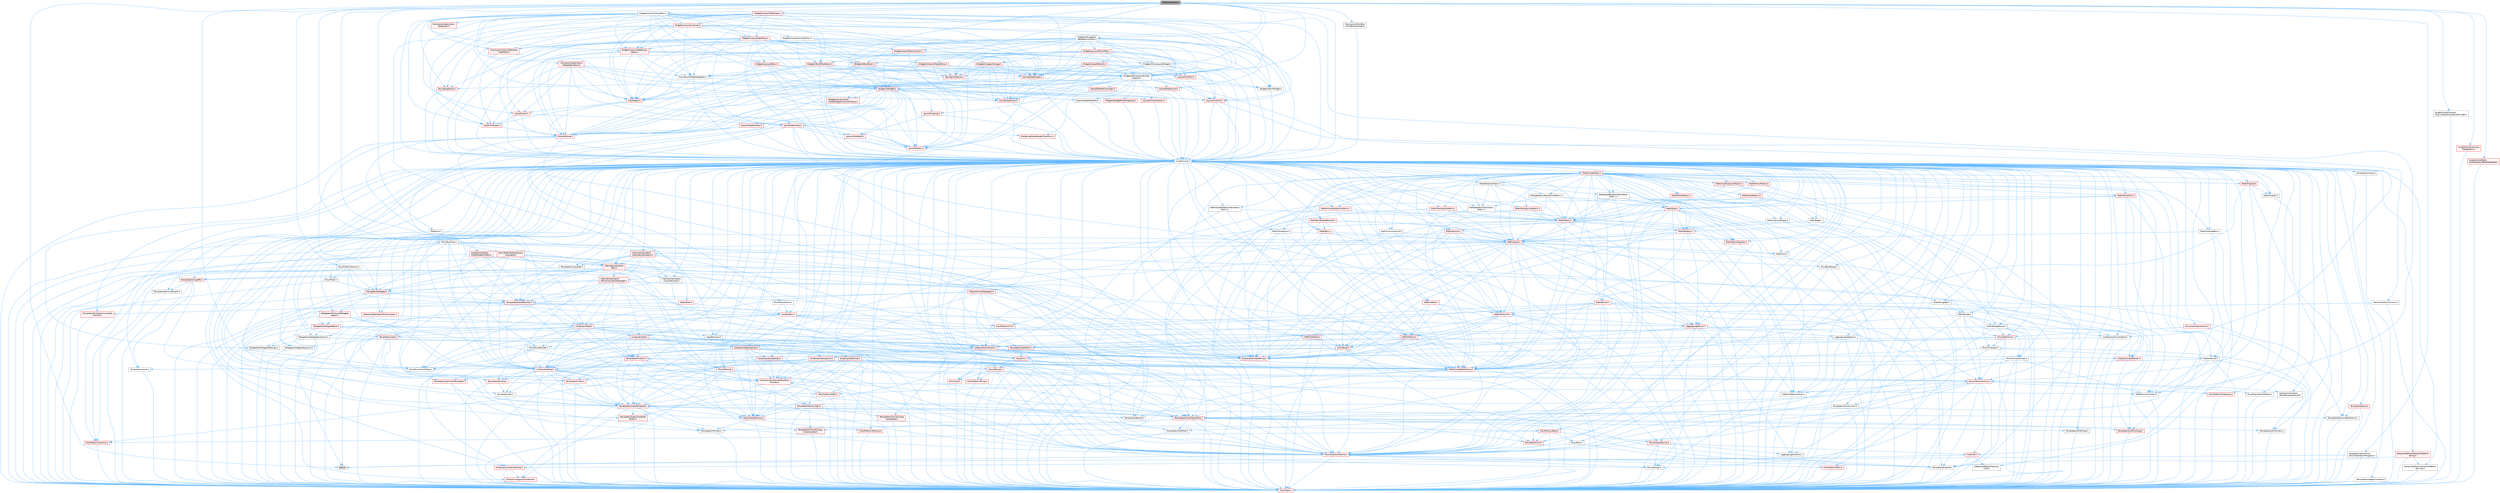 digraph "STableTreeView.h"
{
 // INTERACTIVE_SVG=YES
 // LATEX_PDF_SIZE
  bgcolor="transparent";
  edge [fontname=Helvetica,fontsize=10,labelfontname=Helvetica,labelfontsize=10];
  node [fontname=Helvetica,fontsize=10,shape=box,height=0.2,width=0.4];
  Node1 [id="Node000001",label="STableTreeView.h",height=0.2,width=0.4,color="gray40", fillcolor="grey60", style="filled", fontcolor="black",tooltip=" "];
  Node1 -> Node2 [id="edge1_Node000001_Node000002",color="steelblue1",style="solid",tooltip=" "];
  Node2 [id="Node000002",label="CoreMinimal.h",height=0.2,width=0.4,color="grey40", fillcolor="white", style="filled",URL="$d7/d67/CoreMinimal_8h.html",tooltip=" "];
  Node2 -> Node3 [id="edge2_Node000002_Node000003",color="steelblue1",style="solid",tooltip=" "];
  Node3 [id="Node000003",label="CoreTypes.h",height=0.2,width=0.4,color="red", fillcolor="#FFF0F0", style="filled",URL="$dc/dec/CoreTypes_8h.html",tooltip=" "];
  Node2 -> Node17 [id="edge3_Node000002_Node000017",color="steelblue1",style="solid",tooltip=" "];
  Node17 [id="Node000017",label="CoreFwd.h",height=0.2,width=0.4,color="red", fillcolor="#FFF0F0", style="filled",URL="$d1/d1e/CoreFwd_8h.html",tooltip=" "];
  Node17 -> Node3 [id="edge4_Node000017_Node000003",color="steelblue1",style="solid",tooltip=" "];
  Node17 -> Node18 [id="edge5_Node000017_Node000018",color="steelblue1",style="solid",tooltip=" "];
  Node18 [id="Node000018",label="Containers/ContainersFwd.h",height=0.2,width=0.4,color="red", fillcolor="#FFF0F0", style="filled",URL="$d4/d0a/ContainersFwd_8h.html",tooltip=" "];
  Node18 -> Node3 [id="edge6_Node000018_Node000003",color="steelblue1",style="solid",tooltip=" "];
  Node18 -> Node19 [id="edge7_Node000018_Node000019",color="steelblue1",style="solid",tooltip=" "];
  Node19 [id="Node000019",label="Traits/IsContiguousContainer.h",height=0.2,width=0.4,color="red", fillcolor="#FFF0F0", style="filled",URL="$d5/d3c/IsContiguousContainer_8h.html",tooltip=" "];
  Node19 -> Node3 [id="edge8_Node000019_Node000003",color="steelblue1",style="solid",tooltip=" "];
  Node17 -> Node23 [id="edge9_Node000017_Node000023",color="steelblue1",style="solid",tooltip=" "];
  Node23 [id="Node000023",label="UObject/UObjectHierarchy\lFwd.h",height=0.2,width=0.4,color="grey40", fillcolor="white", style="filled",URL="$d3/d13/UObjectHierarchyFwd_8h.html",tooltip=" "];
  Node2 -> Node23 [id="edge10_Node000002_Node000023",color="steelblue1",style="solid",tooltip=" "];
  Node2 -> Node18 [id="edge11_Node000002_Node000018",color="steelblue1",style="solid",tooltip=" "];
  Node2 -> Node24 [id="edge12_Node000002_Node000024",color="steelblue1",style="solid",tooltip=" "];
  Node24 [id="Node000024",label="Misc/VarArgs.h",height=0.2,width=0.4,color="grey40", fillcolor="white", style="filled",URL="$d5/d6f/VarArgs_8h.html",tooltip=" "];
  Node24 -> Node3 [id="edge13_Node000024_Node000003",color="steelblue1",style="solid",tooltip=" "];
  Node2 -> Node25 [id="edge14_Node000002_Node000025",color="steelblue1",style="solid",tooltip=" "];
  Node25 [id="Node000025",label="Logging/LogVerbosity.h",height=0.2,width=0.4,color="grey40", fillcolor="white", style="filled",URL="$d2/d8f/LogVerbosity_8h.html",tooltip=" "];
  Node25 -> Node3 [id="edge15_Node000025_Node000003",color="steelblue1",style="solid",tooltip=" "];
  Node2 -> Node26 [id="edge16_Node000002_Node000026",color="steelblue1",style="solid",tooltip=" "];
  Node26 [id="Node000026",label="Misc/OutputDevice.h",height=0.2,width=0.4,color="red", fillcolor="#FFF0F0", style="filled",URL="$d7/d32/OutputDevice_8h.html",tooltip=" "];
  Node26 -> Node17 [id="edge17_Node000026_Node000017",color="steelblue1",style="solid",tooltip=" "];
  Node26 -> Node3 [id="edge18_Node000026_Node000003",color="steelblue1",style="solid",tooltip=" "];
  Node26 -> Node25 [id="edge19_Node000026_Node000025",color="steelblue1",style="solid",tooltip=" "];
  Node26 -> Node24 [id="edge20_Node000026_Node000024",color="steelblue1",style="solid",tooltip=" "];
  Node2 -> Node32 [id="edge21_Node000002_Node000032",color="steelblue1",style="solid",tooltip=" "];
  Node32 [id="Node000032",label="HAL/PlatformCrt.h",height=0.2,width=0.4,color="red", fillcolor="#FFF0F0", style="filled",URL="$d8/d75/PlatformCrt_8h.html",tooltip=" "];
  Node2 -> Node42 [id="edge22_Node000002_Node000042",color="steelblue1",style="solid",tooltip=" "];
  Node42 [id="Node000042",label="HAL/PlatformMisc.h",height=0.2,width=0.4,color="red", fillcolor="#FFF0F0", style="filled",URL="$d0/df5/PlatformMisc_8h.html",tooltip=" "];
  Node42 -> Node3 [id="edge23_Node000042_Node000003",color="steelblue1",style="solid",tooltip=" "];
  Node2 -> Node61 [id="edge24_Node000002_Node000061",color="steelblue1",style="solid",tooltip=" "];
  Node61 [id="Node000061",label="Misc/AssertionMacros.h",height=0.2,width=0.4,color="red", fillcolor="#FFF0F0", style="filled",URL="$d0/dfa/AssertionMacros_8h.html",tooltip=" "];
  Node61 -> Node3 [id="edge25_Node000061_Node000003",color="steelblue1",style="solid",tooltip=" "];
  Node61 -> Node42 [id="edge26_Node000061_Node000042",color="steelblue1",style="solid",tooltip=" "];
  Node61 -> Node62 [id="edge27_Node000061_Node000062",color="steelblue1",style="solid",tooltip=" "];
  Node62 [id="Node000062",label="Templates/EnableIf.h",height=0.2,width=0.4,color="grey40", fillcolor="white", style="filled",URL="$d7/d60/EnableIf_8h.html",tooltip=" "];
  Node62 -> Node3 [id="edge28_Node000062_Node000003",color="steelblue1",style="solid",tooltip=" "];
  Node61 -> Node24 [id="edge29_Node000061_Node000024",color="steelblue1",style="solid",tooltip=" "];
  Node61 -> Node69 [id="edge30_Node000061_Node000069",color="steelblue1",style="solid",tooltip=" "];
  Node69 [id="Node000069",label="atomic",height=0.2,width=0.4,color="grey60", fillcolor="#E0E0E0", style="filled",tooltip=" "];
  Node2 -> Node70 [id="edge31_Node000002_Node000070",color="steelblue1",style="solid",tooltip=" "];
  Node70 [id="Node000070",label="Templates/IsPointer.h",height=0.2,width=0.4,color="grey40", fillcolor="white", style="filled",URL="$d7/d05/IsPointer_8h.html",tooltip=" "];
  Node70 -> Node3 [id="edge32_Node000070_Node000003",color="steelblue1",style="solid",tooltip=" "];
  Node2 -> Node71 [id="edge33_Node000002_Node000071",color="steelblue1",style="solid",tooltip=" "];
  Node71 [id="Node000071",label="HAL/PlatformMemory.h",height=0.2,width=0.4,color="red", fillcolor="#FFF0F0", style="filled",URL="$de/d68/PlatformMemory_8h.html",tooltip=" "];
  Node71 -> Node3 [id="edge34_Node000071_Node000003",color="steelblue1",style="solid",tooltip=" "];
  Node2 -> Node54 [id="edge35_Node000002_Node000054",color="steelblue1",style="solid",tooltip=" "];
  Node54 [id="Node000054",label="HAL/PlatformAtomics.h",height=0.2,width=0.4,color="red", fillcolor="#FFF0F0", style="filled",URL="$d3/d36/PlatformAtomics_8h.html",tooltip=" "];
  Node54 -> Node3 [id="edge36_Node000054_Node000003",color="steelblue1",style="solid",tooltip=" "];
  Node2 -> Node76 [id="edge37_Node000002_Node000076",color="steelblue1",style="solid",tooltip=" "];
  Node76 [id="Node000076",label="Misc/Exec.h",height=0.2,width=0.4,color="grey40", fillcolor="white", style="filled",URL="$de/ddb/Exec_8h.html",tooltip=" "];
  Node76 -> Node3 [id="edge38_Node000076_Node000003",color="steelblue1",style="solid",tooltip=" "];
  Node76 -> Node61 [id="edge39_Node000076_Node000061",color="steelblue1",style="solid",tooltip=" "];
  Node2 -> Node77 [id="edge40_Node000002_Node000077",color="steelblue1",style="solid",tooltip=" "];
  Node77 [id="Node000077",label="HAL/MemoryBase.h",height=0.2,width=0.4,color="red", fillcolor="#FFF0F0", style="filled",URL="$d6/d9f/MemoryBase_8h.html",tooltip=" "];
  Node77 -> Node3 [id="edge41_Node000077_Node000003",color="steelblue1",style="solid",tooltip=" "];
  Node77 -> Node54 [id="edge42_Node000077_Node000054",color="steelblue1",style="solid",tooltip=" "];
  Node77 -> Node32 [id="edge43_Node000077_Node000032",color="steelblue1",style="solid",tooltip=" "];
  Node77 -> Node76 [id="edge44_Node000077_Node000076",color="steelblue1",style="solid",tooltip=" "];
  Node77 -> Node26 [id="edge45_Node000077_Node000026",color="steelblue1",style="solid",tooltip=" "];
  Node2 -> Node87 [id="edge46_Node000002_Node000087",color="steelblue1",style="solid",tooltip=" "];
  Node87 [id="Node000087",label="HAL/UnrealMemory.h",height=0.2,width=0.4,color="red", fillcolor="#FFF0F0", style="filled",URL="$d9/d96/UnrealMemory_8h.html",tooltip=" "];
  Node87 -> Node3 [id="edge47_Node000087_Node000003",color="steelblue1",style="solid",tooltip=" "];
  Node87 -> Node77 [id="edge48_Node000087_Node000077",color="steelblue1",style="solid",tooltip=" "];
  Node87 -> Node71 [id="edge49_Node000087_Node000071",color="steelblue1",style="solid",tooltip=" "];
  Node87 -> Node70 [id="edge50_Node000087_Node000070",color="steelblue1",style="solid",tooltip=" "];
  Node2 -> Node89 [id="edge51_Node000002_Node000089",color="steelblue1",style="solid",tooltip=" "];
  Node89 [id="Node000089",label="Templates/IsArithmetic.h",height=0.2,width=0.4,color="grey40", fillcolor="white", style="filled",URL="$d2/d5d/IsArithmetic_8h.html",tooltip=" "];
  Node89 -> Node3 [id="edge52_Node000089_Node000003",color="steelblue1",style="solid",tooltip=" "];
  Node2 -> Node83 [id="edge53_Node000002_Node000083",color="steelblue1",style="solid",tooltip=" "];
  Node83 [id="Node000083",label="Templates/AndOrNot.h",height=0.2,width=0.4,color="grey40", fillcolor="white", style="filled",URL="$db/d0a/AndOrNot_8h.html",tooltip=" "];
  Node83 -> Node3 [id="edge54_Node000083_Node000003",color="steelblue1",style="solid",tooltip=" "];
  Node2 -> Node90 [id="edge55_Node000002_Node000090",color="steelblue1",style="solid",tooltip=" "];
  Node90 [id="Node000090",label="Templates/IsPODType.h",height=0.2,width=0.4,color="grey40", fillcolor="white", style="filled",URL="$d7/db1/IsPODType_8h.html",tooltip=" "];
  Node90 -> Node3 [id="edge56_Node000090_Node000003",color="steelblue1",style="solid",tooltip=" "];
  Node2 -> Node91 [id="edge57_Node000002_Node000091",color="steelblue1",style="solid",tooltip=" "];
  Node91 [id="Node000091",label="Templates/IsUECoreType.h",height=0.2,width=0.4,color="red", fillcolor="#FFF0F0", style="filled",URL="$d1/db8/IsUECoreType_8h.html",tooltip=" "];
  Node91 -> Node3 [id="edge58_Node000091_Node000003",color="steelblue1",style="solid",tooltip=" "];
  Node2 -> Node84 [id="edge59_Node000002_Node000084",color="steelblue1",style="solid",tooltip=" "];
  Node84 [id="Node000084",label="Templates/IsTriviallyCopy\lConstructible.h",height=0.2,width=0.4,color="red", fillcolor="#FFF0F0", style="filled",URL="$d3/d78/IsTriviallyCopyConstructible_8h.html",tooltip=" "];
  Node84 -> Node3 [id="edge60_Node000084_Node000003",color="steelblue1",style="solid",tooltip=" "];
  Node2 -> Node92 [id="edge61_Node000002_Node000092",color="steelblue1",style="solid",tooltip=" "];
  Node92 [id="Node000092",label="Templates/UnrealTypeTraits.h",height=0.2,width=0.4,color="red", fillcolor="#FFF0F0", style="filled",URL="$d2/d2d/UnrealTypeTraits_8h.html",tooltip=" "];
  Node92 -> Node3 [id="edge62_Node000092_Node000003",color="steelblue1",style="solid",tooltip=" "];
  Node92 -> Node70 [id="edge63_Node000092_Node000070",color="steelblue1",style="solid",tooltip=" "];
  Node92 -> Node61 [id="edge64_Node000092_Node000061",color="steelblue1",style="solid",tooltip=" "];
  Node92 -> Node83 [id="edge65_Node000092_Node000083",color="steelblue1",style="solid",tooltip=" "];
  Node92 -> Node62 [id="edge66_Node000092_Node000062",color="steelblue1",style="solid",tooltip=" "];
  Node92 -> Node89 [id="edge67_Node000092_Node000089",color="steelblue1",style="solid",tooltip=" "];
  Node92 -> Node90 [id="edge68_Node000092_Node000090",color="steelblue1",style="solid",tooltip=" "];
  Node92 -> Node91 [id="edge69_Node000092_Node000091",color="steelblue1",style="solid",tooltip=" "];
  Node92 -> Node84 [id="edge70_Node000092_Node000084",color="steelblue1",style="solid",tooltip=" "];
  Node2 -> Node62 [id="edge71_Node000002_Node000062",color="steelblue1",style="solid",tooltip=" "];
  Node2 -> Node94 [id="edge72_Node000002_Node000094",color="steelblue1",style="solid",tooltip=" "];
  Node94 [id="Node000094",label="Templates/RemoveReference.h",height=0.2,width=0.4,color="grey40", fillcolor="white", style="filled",URL="$da/dbe/RemoveReference_8h.html",tooltip=" "];
  Node94 -> Node3 [id="edge73_Node000094_Node000003",color="steelblue1",style="solid",tooltip=" "];
  Node2 -> Node95 [id="edge74_Node000002_Node000095",color="steelblue1",style="solid",tooltip=" "];
  Node95 [id="Node000095",label="Templates/IntegralConstant.h",height=0.2,width=0.4,color="grey40", fillcolor="white", style="filled",URL="$db/d1b/IntegralConstant_8h.html",tooltip=" "];
  Node95 -> Node3 [id="edge75_Node000095_Node000003",color="steelblue1",style="solid",tooltip=" "];
  Node2 -> Node96 [id="edge76_Node000002_Node000096",color="steelblue1",style="solid",tooltip=" "];
  Node96 [id="Node000096",label="Templates/IsClass.h",height=0.2,width=0.4,color="grey40", fillcolor="white", style="filled",URL="$db/dcb/IsClass_8h.html",tooltip=" "];
  Node96 -> Node3 [id="edge77_Node000096_Node000003",color="steelblue1",style="solid",tooltip=" "];
  Node2 -> Node97 [id="edge78_Node000002_Node000097",color="steelblue1",style="solid",tooltip=" "];
  Node97 [id="Node000097",label="Templates/TypeCompatible\lBytes.h",height=0.2,width=0.4,color="red", fillcolor="#FFF0F0", style="filled",URL="$df/d0a/TypeCompatibleBytes_8h.html",tooltip=" "];
  Node97 -> Node3 [id="edge79_Node000097_Node000003",color="steelblue1",style="solid",tooltip=" "];
  Node2 -> Node19 [id="edge80_Node000002_Node000019",color="steelblue1",style="solid",tooltip=" "];
  Node2 -> Node98 [id="edge81_Node000002_Node000098",color="steelblue1",style="solid",tooltip=" "];
  Node98 [id="Node000098",label="Templates/UnrealTemplate.h",height=0.2,width=0.4,color="red", fillcolor="#FFF0F0", style="filled",URL="$d4/d24/UnrealTemplate_8h.html",tooltip=" "];
  Node98 -> Node3 [id="edge82_Node000098_Node000003",color="steelblue1",style="solid",tooltip=" "];
  Node98 -> Node70 [id="edge83_Node000098_Node000070",color="steelblue1",style="solid",tooltip=" "];
  Node98 -> Node87 [id="edge84_Node000098_Node000087",color="steelblue1",style="solid",tooltip=" "];
  Node98 -> Node92 [id="edge85_Node000098_Node000092",color="steelblue1",style="solid",tooltip=" "];
  Node98 -> Node94 [id="edge86_Node000098_Node000094",color="steelblue1",style="solid",tooltip=" "];
  Node98 -> Node97 [id="edge87_Node000098_Node000097",color="steelblue1",style="solid",tooltip=" "];
  Node98 -> Node65 [id="edge88_Node000098_Node000065",color="steelblue1",style="solid",tooltip=" "];
  Node65 [id="Node000065",label="Templates/Identity.h",height=0.2,width=0.4,color="grey40", fillcolor="white", style="filled",URL="$d0/dd5/Identity_8h.html",tooltip=" "];
  Node98 -> Node19 [id="edge89_Node000098_Node000019",color="steelblue1",style="solid",tooltip=" "];
  Node2 -> Node47 [id="edge90_Node000002_Node000047",color="steelblue1",style="solid",tooltip=" "];
  Node47 [id="Node000047",label="Math/NumericLimits.h",height=0.2,width=0.4,color="grey40", fillcolor="white", style="filled",URL="$df/d1b/NumericLimits_8h.html",tooltip=" "];
  Node47 -> Node3 [id="edge91_Node000047_Node000003",color="steelblue1",style="solid",tooltip=" "];
  Node2 -> Node102 [id="edge92_Node000002_Node000102",color="steelblue1",style="solid",tooltip=" "];
  Node102 [id="Node000102",label="HAL/PlatformMath.h",height=0.2,width=0.4,color="red", fillcolor="#FFF0F0", style="filled",URL="$dc/d53/PlatformMath_8h.html",tooltip=" "];
  Node102 -> Node3 [id="edge93_Node000102_Node000003",color="steelblue1",style="solid",tooltip=" "];
  Node2 -> Node85 [id="edge94_Node000002_Node000085",color="steelblue1",style="solid",tooltip=" "];
  Node85 [id="Node000085",label="Templates/IsTriviallyCopy\lAssignable.h",height=0.2,width=0.4,color="red", fillcolor="#FFF0F0", style="filled",URL="$d2/df2/IsTriviallyCopyAssignable_8h.html",tooltip=" "];
  Node85 -> Node3 [id="edge95_Node000085_Node000003",color="steelblue1",style="solid",tooltip=" "];
  Node2 -> Node110 [id="edge96_Node000002_Node000110",color="steelblue1",style="solid",tooltip=" "];
  Node110 [id="Node000110",label="Templates/MemoryOps.h",height=0.2,width=0.4,color="red", fillcolor="#FFF0F0", style="filled",URL="$db/dea/MemoryOps_8h.html",tooltip=" "];
  Node110 -> Node3 [id="edge97_Node000110_Node000003",color="steelblue1",style="solid",tooltip=" "];
  Node110 -> Node87 [id="edge98_Node000110_Node000087",color="steelblue1",style="solid",tooltip=" "];
  Node110 -> Node85 [id="edge99_Node000110_Node000085",color="steelblue1",style="solid",tooltip=" "];
  Node110 -> Node84 [id="edge100_Node000110_Node000084",color="steelblue1",style="solid",tooltip=" "];
  Node110 -> Node92 [id="edge101_Node000110_Node000092",color="steelblue1",style="solid",tooltip=" "];
  Node2 -> Node111 [id="edge102_Node000002_Node000111",color="steelblue1",style="solid",tooltip=" "];
  Node111 [id="Node000111",label="Containers/ContainerAllocation\lPolicies.h",height=0.2,width=0.4,color="red", fillcolor="#FFF0F0", style="filled",URL="$d7/dff/ContainerAllocationPolicies_8h.html",tooltip=" "];
  Node111 -> Node3 [id="edge103_Node000111_Node000003",color="steelblue1",style="solid",tooltip=" "];
  Node111 -> Node111 [id="edge104_Node000111_Node000111",color="steelblue1",style="solid",tooltip=" "];
  Node111 -> Node102 [id="edge105_Node000111_Node000102",color="steelblue1",style="solid",tooltip=" "];
  Node111 -> Node87 [id="edge106_Node000111_Node000087",color="steelblue1",style="solid",tooltip=" "];
  Node111 -> Node47 [id="edge107_Node000111_Node000047",color="steelblue1",style="solid",tooltip=" "];
  Node111 -> Node61 [id="edge108_Node000111_Node000061",color="steelblue1",style="solid",tooltip=" "];
  Node111 -> Node110 [id="edge109_Node000111_Node000110",color="steelblue1",style="solid",tooltip=" "];
  Node111 -> Node97 [id="edge110_Node000111_Node000097",color="steelblue1",style="solid",tooltip=" "];
  Node2 -> Node114 [id="edge111_Node000002_Node000114",color="steelblue1",style="solid",tooltip=" "];
  Node114 [id="Node000114",label="Templates/IsEnumClass.h",height=0.2,width=0.4,color="grey40", fillcolor="white", style="filled",URL="$d7/d15/IsEnumClass_8h.html",tooltip=" "];
  Node114 -> Node3 [id="edge112_Node000114_Node000003",color="steelblue1",style="solid",tooltip=" "];
  Node114 -> Node83 [id="edge113_Node000114_Node000083",color="steelblue1",style="solid",tooltip=" "];
  Node2 -> Node115 [id="edge114_Node000002_Node000115",color="steelblue1",style="solid",tooltip=" "];
  Node115 [id="Node000115",label="HAL/PlatformProperties.h",height=0.2,width=0.4,color="red", fillcolor="#FFF0F0", style="filled",URL="$d9/db0/PlatformProperties_8h.html",tooltip=" "];
  Node115 -> Node3 [id="edge115_Node000115_Node000003",color="steelblue1",style="solid",tooltip=" "];
  Node2 -> Node118 [id="edge116_Node000002_Node000118",color="steelblue1",style="solid",tooltip=" "];
  Node118 [id="Node000118",label="Misc/EngineVersionBase.h",height=0.2,width=0.4,color="grey40", fillcolor="white", style="filled",URL="$d5/d2b/EngineVersionBase_8h.html",tooltip=" "];
  Node118 -> Node3 [id="edge117_Node000118_Node000003",color="steelblue1",style="solid",tooltip=" "];
  Node2 -> Node119 [id="edge118_Node000002_Node000119",color="steelblue1",style="solid",tooltip=" "];
  Node119 [id="Node000119",label="Internationalization\l/TextNamespaceFwd.h",height=0.2,width=0.4,color="grey40", fillcolor="white", style="filled",URL="$d8/d97/TextNamespaceFwd_8h.html",tooltip=" "];
  Node119 -> Node3 [id="edge119_Node000119_Node000003",color="steelblue1",style="solid",tooltip=" "];
  Node2 -> Node120 [id="edge120_Node000002_Node000120",color="steelblue1",style="solid",tooltip=" "];
  Node120 [id="Node000120",label="Serialization/Archive.h",height=0.2,width=0.4,color="red", fillcolor="#FFF0F0", style="filled",URL="$d7/d3b/Archive_8h.html",tooltip=" "];
  Node120 -> Node17 [id="edge121_Node000120_Node000017",color="steelblue1",style="solid",tooltip=" "];
  Node120 -> Node3 [id="edge122_Node000120_Node000003",color="steelblue1",style="solid",tooltip=" "];
  Node120 -> Node115 [id="edge123_Node000120_Node000115",color="steelblue1",style="solid",tooltip=" "];
  Node120 -> Node119 [id="edge124_Node000120_Node000119",color="steelblue1",style="solid",tooltip=" "];
  Node120 -> Node61 [id="edge125_Node000120_Node000061",color="steelblue1",style="solid",tooltip=" "];
  Node120 -> Node118 [id="edge126_Node000120_Node000118",color="steelblue1",style="solid",tooltip=" "];
  Node120 -> Node24 [id="edge127_Node000120_Node000024",color="steelblue1",style="solid",tooltip=" "];
  Node120 -> Node62 [id="edge128_Node000120_Node000062",color="steelblue1",style="solid",tooltip=" "];
  Node120 -> Node114 [id="edge129_Node000120_Node000114",color="steelblue1",style="solid",tooltip=" "];
  Node120 -> Node98 [id="edge130_Node000120_Node000098",color="steelblue1",style="solid",tooltip=" "];
  Node120 -> Node123 [id="edge131_Node000120_Node000123",color="steelblue1",style="solid",tooltip=" "];
  Node123 [id="Node000123",label="UObject/ObjectVersion.h",height=0.2,width=0.4,color="grey40", fillcolor="white", style="filled",URL="$da/d63/ObjectVersion_8h.html",tooltip=" "];
  Node123 -> Node3 [id="edge132_Node000123_Node000003",color="steelblue1",style="solid",tooltip=" "];
  Node2 -> Node124 [id="edge133_Node000002_Node000124",color="steelblue1",style="solid",tooltip=" "];
  Node124 [id="Node000124",label="Templates/Less.h",height=0.2,width=0.4,color="grey40", fillcolor="white", style="filled",URL="$de/dc8/Less_8h.html",tooltip=" "];
  Node124 -> Node3 [id="edge134_Node000124_Node000003",color="steelblue1",style="solid",tooltip=" "];
  Node124 -> Node98 [id="edge135_Node000124_Node000098",color="steelblue1",style="solid",tooltip=" "];
  Node2 -> Node125 [id="edge136_Node000002_Node000125",color="steelblue1",style="solid",tooltip=" "];
  Node125 [id="Node000125",label="Templates/Sorting.h",height=0.2,width=0.4,color="red", fillcolor="#FFF0F0", style="filled",URL="$d3/d9e/Sorting_8h.html",tooltip=" "];
  Node125 -> Node3 [id="edge137_Node000125_Node000003",color="steelblue1",style="solid",tooltip=" "];
  Node125 -> Node102 [id="edge138_Node000125_Node000102",color="steelblue1",style="solid",tooltip=" "];
  Node125 -> Node124 [id="edge139_Node000125_Node000124",color="steelblue1",style="solid",tooltip=" "];
  Node2 -> Node136 [id="edge140_Node000002_Node000136",color="steelblue1",style="solid",tooltip=" "];
  Node136 [id="Node000136",label="Misc/Char.h",height=0.2,width=0.4,color="red", fillcolor="#FFF0F0", style="filled",URL="$d0/d58/Char_8h.html",tooltip=" "];
  Node136 -> Node3 [id="edge141_Node000136_Node000003",color="steelblue1",style="solid",tooltip=" "];
  Node2 -> Node139 [id="edge142_Node000002_Node000139",color="steelblue1",style="solid",tooltip=" "];
  Node139 [id="Node000139",label="GenericPlatform/GenericPlatform\lStricmp.h",height=0.2,width=0.4,color="grey40", fillcolor="white", style="filled",URL="$d2/d86/GenericPlatformStricmp_8h.html",tooltip=" "];
  Node139 -> Node3 [id="edge143_Node000139_Node000003",color="steelblue1",style="solid",tooltip=" "];
  Node2 -> Node140 [id="edge144_Node000002_Node000140",color="steelblue1",style="solid",tooltip=" "];
  Node140 [id="Node000140",label="GenericPlatform/GenericPlatform\lString.h",height=0.2,width=0.4,color="red", fillcolor="#FFF0F0", style="filled",URL="$dd/d20/GenericPlatformString_8h.html",tooltip=" "];
  Node140 -> Node3 [id="edge145_Node000140_Node000003",color="steelblue1",style="solid",tooltip=" "];
  Node140 -> Node139 [id="edge146_Node000140_Node000139",color="steelblue1",style="solid",tooltip=" "];
  Node140 -> Node62 [id="edge147_Node000140_Node000062",color="steelblue1",style="solid",tooltip=" "];
  Node2 -> Node73 [id="edge148_Node000002_Node000073",color="steelblue1",style="solid",tooltip=" "];
  Node73 [id="Node000073",label="HAL/PlatformString.h",height=0.2,width=0.4,color="red", fillcolor="#FFF0F0", style="filled",URL="$db/db5/PlatformString_8h.html",tooltip=" "];
  Node73 -> Node3 [id="edge149_Node000073_Node000003",color="steelblue1",style="solid",tooltip=" "];
  Node2 -> Node143 [id="edge150_Node000002_Node000143",color="steelblue1",style="solid",tooltip=" "];
  Node143 [id="Node000143",label="Misc/CString.h",height=0.2,width=0.4,color="red", fillcolor="#FFF0F0", style="filled",URL="$d2/d49/CString_8h.html",tooltip=" "];
  Node143 -> Node3 [id="edge151_Node000143_Node000003",color="steelblue1",style="solid",tooltip=" "];
  Node143 -> Node32 [id="edge152_Node000143_Node000032",color="steelblue1",style="solid",tooltip=" "];
  Node143 -> Node73 [id="edge153_Node000143_Node000073",color="steelblue1",style="solid",tooltip=" "];
  Node143 -> Node61 [id="edge154_Node000143_Node000061",color="steelblue1",style="solid",tooltip=" "];
  Node143 -> Node136 [id="edge155_Node000143_Node000136",color="steelblue1",style="solid",tooltip=" "];
  Node143 -> Node24 [id="edge156_Node000143_Node000024",color="steelblue1",style="solid",tooltip=" "];
  Node2 -> Node144 [id="edge157_Node000002_Node000144",color="steelblue1",style="solid",tooltip=" "];
  Node144 [id="Node000144",label="Misc/Crc.h",height=0.2,width=0.4,color="red", fillcolor="#FFF0F0", style="filled",URL="$d4/dd2/Crc_8h.html",tooltip=" "];
  Node144 -> Node3 [id="edge158_Node000144_Node000003",color="steelblue1",style="solid",tooltip=" "];
  Node144 -> Node73 [id="edge159_Node000144_Node000073",color="steelblue1",style="solid",tooltip=" "];
  Node144 -> Node61 [id="edge160_Node000144_Node000061",color="steelblue1",style="solid",tooltip=" "];
  Node144 -> Node143 [id="edge161_Node000144_Node000143",color="steelblue1",style="solid",tooltip=" "];
  Node144 -> Node136 [id="edge162_Node000144_Node000136",color="steelblue1",style="solid",tooltip=" "];
  Node144 -> Node92 [id="edge163_Node000144_Node000092",color="steelblue1",style="solid",tooltip=" "];
  Node2 -> Node135 [id="edge164_Node000002_Node000135",color="steelblue1",style="solid",tooltip=" "];
  Node135 [id="Node000135",label="Math/UnrealMathUtility.h",height=0.2,width=0.4,color="red", fillcolor="#FFF0F0", style="filled",URL="$db/db8/UnrealMathUtility_8h.html",tooltip=" "];
  Node135 -> Node3 [id="edge165_Node000135_Node000003",color="steelblue1",style="solid",tooltip=" "];
  Node135 -> Node61 [id="edge166_Node000135_Node000061",color="steelblue1",style="solid",tooltip=" "];
  Node135 -> Node102 [id="edge167_Node000135_Node000102",color="steelblue1",style="solid",tooltip=" "];
  Node135 -> Node65 [id="edge168_Node000135_Node000065",color="steelblue1",style="solid",tooltip=" "];
  Node2 -> Node145 [id="edge169_Node000002_Node000145",color="steelblue1",style="solid",tooltip=" "];
  Node145 [id="Node000145",label="Containers/UnrealString.h",height=0.2,width=0.4,color="red", fillcolor="#FFF0F0", style="filled",URL="$d5/dba/UnrealString_8h.html",tooltip=" "];
  Node2 -> Node149 [id="edge170_Node000002_Node000149",color="steelblue1",style="solid",tooltip=" "];
  Node149 [id="Node000149",label="Containers/Array.h",height=0.2,width=0.4,color="red", fillcolor="#FFF0F0", style="filled",URL="$df/dd0/Array_8h.html",tooltip=" "];
  Node149 -> Node3 [id="edge171_Node000149_Node000003",color="steelblue1",style="solid",tooltip=" "];
  Node149 -> Node61 [id="edge172_Node000149_Node000061",color="steelblue1",style="solid",tooltip=" "];
  Node149 -> Node87 [id="edge173_Node000149_Node000087",color="steelblue1",style="solid",tooltip=" "];
  Node149 -> Node92 [id="edge174_Node000149_Node000092",color="steelblue1",style="solid",tooltip=" "];
  Node149 -> Node98 [id="edge175_Node000149_Node000098",color="steelblue1",style="solid",tooltip=" "];
  Node149 -> Node111 [id="edge176_Node000149_Node000111",color="steelblue1",style="solid",tooltip=" "];
  Node149 -> Node120 [id="edge177_Node000149_Node000120",color="steelblue1",style="solid",tooltip=" "];
  Node149 -> Node128 [id="edge178_Node000149_Node000128",color="steelblue1",style="solid",tooltip=" "];
  Node128 [id="Node000128",label="Templates/Invoke.h",height=0.2,width=0.4,color="red", fillcolor="#FFF0F0", style="filled",URL="$d7/deb/Invoke_8h.html",tooltip=" "];
  Node128 -> Node3 [id="edge179_Node000128_Node000003",color="steelblue1",style="solid",tooltip=" "];
  Node128 -> Node98 [id="edge180_Node000128_Node000098",color="steelblue1",style="solid",tooltip=" "];
  Node149 -> Node124 [id="edge181_Node000149_Node000124",color="steelblue1",style="solid",tooltip=" "];
  Node149 -> Node125 [id="edge182_Node000149_Node000125",color="steelblue1",style="solid",tooltip=" "];
  Node149 -> Node172 [id="edge183_Node000149_Node000172",color="steelblue1",style="solid",tooltip=" "];
  Node172 [id="Node000172",label="Templates/AlignmentTemplates.h",height=0.2,width=0.4,color="red", fillcolor="#FFF0F0", style="filled",URL="$dd/d32/AlignmentTemplates_8h.html",tooltip=" "];
  Node172 -> Node3 [id="edge184_Node000172_Node000003",color="steelblue1",style="solid",tooltip=" "];
  Node172 -> Node70 [id="edge185_Node000172_Node000070",color="steelblue1",style="solid",tooltip=" "];
  Node2 -> Node173 [id="edge186_Node000002_Node000173",color="steelblue1",style="solid",tooltip=" "];
  Node173 [id="Node000173",label="Misc/FrameNumber.h",height=0.2,width=0.4,color="grey40", fillcolor="white", style="filled",URL="$dd/dbd/FrameNumber_8h.html",tooltip=" "];
  Node173 -> Node3 [id="edge187_Node000173_Node000003",color="steelblue1",style="solid",tooltip=" "];
  Node173 -> Node47 [id="edge188_Node000173_Node000047",color="steelblue1",style="solid",tooltip=" "];
  Node173 -> Node135 [id="edge189_Node000173_Node000135",color="steelblue1",style="solid",tooltip=" "];
  Node173 -> Node62 [id="edge190_Node000173_Node000062",color="steelblue1",style="solid",tooltip=" "];
  Node173 -> Node92 [id="edge191_Node000173_Node000092",color="steelblue1",style="solid",tooltip=" "];
  Node2 -> Node174 [id="edge192_Node000002_Node000174",color="steelblue1",style="solid",tooltip=" "];
  Node174 [id="Node000174",label="Misc/Timespan.h",height=0.2,width=0.4,color="grey40", fillcolor="white", style="filled",URL="$da/dd9/Timespan_8h.html",tooltip=" "];
  Node174 -> Node3 [id="edge193_Node000174_Node000003",color="steelblue1",style="solid",tooltip=" "];
  Node174 -> Node175 [id="edge194_Node000174_Node000175",color="steelblue1",style="solid",tooltip=" "];
  Node175 [id="Node000175",label="Math/Interval.h",height=0.2,width=0.4,color="grey40", fillcolor="white", style="filled",URL="$d1/d55/Interval_8h.html",tooltip=" "];
  Node175 -> Node3 [id="edge195_Node000175_Node000003",color="steelblue1",style="solid",tooltip=" "];
  Node175 -> Node89 [id="edge196_Node000175_Node000089",color="steelblue1",style="solid",tooltip=" "];
  Node175 -> Node92 [id="edge197_Node000175_Node000092",color="steelblue1",style="solid",tooltip=" "];
  Node175 -> Node47 [id="edge198_Node000175_Node000047",color="steelblue1",style="solid",tooltip=" "];
  Node175 -> Node135 [id="edge199_Node000175_Node000135",color="steelblue1",style="solid",tooltip=" "];
  Node174 -> Node135 [id="edge200_Node000174_Node000135",color="steelblue1",style="solid",tooltip=" "];
  Node174 -> Node61 [id="edge201_Node000174_Node000061",color="steelblue1",style="solid",tooltip=" "];
  Node2 -> Node176 [id="edge202_Node000002_Node000176",color="steelblue1",style="solid",tooltip=" "];
  Node176 [id="Node000176",label="Containers/StringConv.h",height=0.2,width=0.4,color="red", fillcolor="#FFF0F0", style="filled",URL="$d3/ddf/StringConv_8h.html",tooltip=" "];
  Node176 -> Node3 [id="edge203_Node000176_Node000003",color="steelblue1",style="solid",tooltip=" "];
  Node176 -> Node61 [id="edge204_Node000176_Node000061",color="steelblue1",style="solid",tooltip=" "];
  Node176 -> Node111 [id="edge205_Node000176_Node000111",color="steelblue1",style="solid",tooltip=" "];
  Node176 -> Node149 [id="edge206_Node000176_Node000149",color="steelblue1",style="solid",tooltip=" "];
  Node176 -> Node143 [id="edge207_Node000176_Node000143",color="steelblue1",style="solid",tooltip=" "];
  Node176 -> Node177 [id="edge208_Node000176_Node000177",color="steelblue1",style="solid",tooltip=" "];
  Node177 [id="Node000177",label="Templates/IsArray.h",height=0.2,width=0.4,color="grey40", fillcolor="white", style="filled",URL="$d8/d8d/IsArray_8h.html",tooltip=" "];
  Node177 -> Node3 [id="edge209_Node000177_Node000003",color="steelblue1",style="solid",tooltip=" "];
  Node176 -> Node98 [id="edge210_Node000176_Node000098",color="steelblue1",style="solid",tooltip=" "];
  Node176 -> Node92 [id="edge211_Node000176_Node000092",color="steelblue1",style="solid",tooltip=" "];
  Node176 -> Node19 [id="edge212_Node000176_Node000019",color="steelblue1",style="solid",tooltip=" "];
  Node2 -> Node178 [id="edge213_Node000002_Node000178",color="steelblue1",style="solid",tooltip=" "];
  Node178 [id="Node000178",label="UObject/UnrealNames.h",height=0.2,width=0.4,color="red", fillcolor="#FFF0F0", style="filled",URL="$d8/db1/UnrealNames_8h.html",tooltip=" "];
  Node178 -> Node3 [id="edge214_Node000178_Node000003",color="steelblue1",style="solid",tooltip=" "];
  Node2 -> Node180 [id="edge215_Node000002_Node000180",color="steelblue1",style="solid",tooltip=" "];
  Node180 [id="Node000180",label="UObject/NameTypes.h",height=0.2,width=0.4,color="red", fillcolor="#FFF0F0", style="filled",URL="$d6/d35/NameTypes_8h.html",tooltip=" "];
  Node180 -> Node3 [id="edge216_Node000180_Node000003",color="steelblue1",style="solid",tooltip=" "];
  Node180 -> Node61 [id="edge217_Node000180_Node000061",color="steelblue1",style="solid",tooltip=" "];
  Node180 -> Node87 [id="edge218_Node000180_Node000087",color="steelblue1",style="solid",tooltip=" "];
  Node180 -> Node92 [id="edge219_Node000180_Node000092",color="steelblue1",style="solid",tooltip=" "];
  Node180 -> Node98 [id="edge220_Node000180_Node000098",color="steelblue1",style="solid",tooltip=" "];
  Node180 -> Node145 [id="edge221_Node000180_Node000145",color="steelblue1",style="solid",tooltip=" "];
  Node180 -> Node176 [id="edge222_Node000180_Node000176",color="steelblue1",style="solid",tooltip=" "];
  Node180 -> Node178 [id="edge223_Node000180_Node000178",color="steelblue1",style="solid",tooltip=" "];
  Node2 -> Node188 [id="edge224_Node000002_Node000188",color="steelblue1",style="solid",tooltip=" "];
  Node188 [id="Node000188",label="Misc/Parse.h",height=0.2,width=0.4,color="red", fillcolor="#FFF0F0", style="filled",URL="$dc/d71/Parse_8h.html",tooltip=" "];
  Node188 -> Node145 [id="edge225_Node000188_Node000145",color="steelblue1",style="solid",tooltip=" "];
  Node188 -> Node3 [id="edge226_Node000188_Node000003",color="steelblue1",style="solid",tooltip=" "];
  Node188 -> Node32 [id="edge227_Node000188_Node000032",color="steelblue1",style="solid",tooltip=" "];
  Node188 -> Node49 [id="edge228_Node000188_Node000049",color="steelblue1",style="solid",tooltip=" "];
  Node49 [id="Node000049",label="Misc/EnumClassFlags.h",height=0.2,width=0.4,color="grey40", fillcolor="white", style="filled",URL="$d8/de7/EnumClassFlags_8h.html",tooltip=" "];
  Node188 -> Node189 [id="edge229_Node000188_Node000189",color="steelblue1",style="solid",tooltip=" "];
  Node189 [id="Node000189",label="Templates/Function.h",height=0.2,width=0.4,color="red", fillcolor="#FFF0F0", style="filled",URL="$df/df5/Function_8h.html",tooltip=" "];
  Node189 -> Node3 [id="edge230_Node000189_Node000003",color="steelblue1",style="solid",tooltip=" "];
  Node189 -> Node61 [id="edge231_Node000189_Node000061",color="steelblue1",style="solid",tooltip=" "];
  Node189 -> Node87 [id="edge232_Node000189_Node000087",color="steelblue1",style="solid",tooltip=" "];
  Node189 -> Node92 [id="edge233_Node000189_Node000092",color="steelblue1",style="solid",tooltip=" "];
  Node189 -> Node128 [id="edge234_Node000189_Node000128",color="steelblue1",style="solid",tooltip=" "];
  Node189 -> Node98 [id="edge235_Node000189_Node000098",color="steelblue1",style="solid",tooltip=" "];
  Node189 -> Node135 [id="edge236_Node000189_Node000135",color="steelblue1",style="solid",tooltip=" "];
  Node2 -> Node172 [id="edge237_Node000002_Node000172",color="steelblue1",style="solid",tooltip=" "];
  Node2 -> Node191 [id="edge238_Node000002_Node000191",color="steelblue1",style="solid",tooltip=" "];
  Node191 [id="Node000191",label="Misc/StructBuilder.h",height=0.2,width=0.4,color="grey40", fillcolor="white", style="filled",URL="$d9/db3/StructBuilder_8h.html",tooltip=" "];
  Node191 -> Node3 [id="edge239_Node000191_Node000003",color="steelblue1",style="solid",tooltip=" "];
  Node191 -> Node135 [id="edge240_Node000191_Node000135",color="steelblue1",style="solid",tooltip=" "];
  Node191 -> Node172 [id="edge241_Node000191_Node000172",color="steelblue1",style="solid",tooltip=" "];
  Node2 -> Node104 [id="edge242_Node000002_Node000104",color="steelblue1",style="solid",tooltip=" "];
  Node104 [id="Node000104",label="Templates/Decay.h",height=0.2,width=0.4,color="red", fillcolor="#FFF0F0", style="filled",URL="$dd/d0f/Decay_8h.html",tooltip=" "];
  Node104 -> Node3 [id="edge243_Node000104_Node000003",color="steelblue1",style="solid",tooltip=" "];
  Node104 -> Node94 [id="edge244_Node000104_Node000094",color="steelblue1",style="solid",tooltip=" "];
  Node2 -> Node192 [id="edge245_Node000002_Node000192",color="steelblue1",style="solid",tooltip=" "];
  Node192 [id="Node000192",label="Templates/PointerIsConvertible\lFromTo.h",height=0.2,width=0.4,color="red", fillcolor="#FFF0F0", style="filled",URL="$d6/d65/PointerIsConvertibleFromTo_8h.html",tooltip=" "];
  Node192 -> Node3 [id="edge246_Node000192_Node000003",color="steelblue1",style="solid",tooltip=" "];
  Node2 -> Node128 [id="edge247_Node000002_Node000128",color="steelblue1",style="solid",tooltip=" "];
  Node2 -> Node189 [id="edge248_Node000002_Node000189",color="steelblue1",style="solid",tooltip=" "];
  Node2 -> Node161 [id="edge249_Node000002_Node000161",color="steelblue1",style="solid",tooltip=" "];
  Node161 [id="Node000161",label="Templates/TypeHash.h",height=0.2,width=0.4,color="red", fillcolor="#FFF0F0", style="filled",URL="$d1/d62/TypeHash_8h.html",tooltip=" "];
  Node161 -> Node3 [id="edge250_Node000161_Node000003",color="steelblue1",style="solid",tooltip=" "];
  Node161 -> Node144 [id="edge251_Node000161_Node000144",color="steelblue1",style="solid",tooltip=" "];
  Node2 -> Node193 [id="edge252_Node000002_Node000193",color="steelblue1",style="solid",tooltip=" "];
  Node193 [id="Node000193",label="Containers/ScriptArray.h",height=0.2,width=0.4,color="red", fillcolor="#FFF0F0", style="filled",URL="$dc/daf/ScriptArray_8h.html",tooltip=" "];
  Node193 -> Node3 [id="edge253_Node000193_Node000003",color="steelblue1",style="solid",tooltip=" "];
  Node193 -> Node61 [id="edge254_Node000193_Node000061",color="steelblue1",style="solid",tooltip=" "];
  Node193 -> Node87 [id="edge255_Node000193_Node000087",color="steelblue1",style="solid",tooltip=" "];
  Node193 -> Node111 [id="edge256_Node000193_Node000111",color="steelblue1",style="solid",tooltip=" "];
  Node193 -> Node149 [id="edge257_Node000193_Node000149",color="steelblue1",style="solid",tooltip=" "];
  Node2 -> Node194 [id="edge258_Node000002_Node000194",color="steelblue1",style="solid",tooltip=" "];
  Node194 [id="Node000194",label="Containers/BitArray.h",height=0.2,width=0.4,color="red", fillcolor="#FFF0F0", style="filled",URL="$d1/de4/BitArray_8h.html",tooltip=" "];
  Node194 -> Node111 [id="edge259_Node000194_Node000111",color="steelblue1",style="solid",tooltip=" "];
  Node194 -> Node3 [id="edge260_Node000194_Node000003",color="steelblue1",style="solid",tooltip=" "];
  Node194 -> Node54 [id="edge261_Node000194_Node000054",color="steelblue1",style="solid",tooltip=" "];
  Node194 -> Node87 [id="edge262_Node000194_Node000087",color="steelblue1",style="solid",tooltip=" "];
  Node194 -> Node135 [id="edge263_Node000194_Node000135",color="steelblue1",style="solid",tooltip=" "];
  Node194 -> Node61 [id="edge264_Node000194_Node000061",color="steelblue1",style="solid",tooltip=" "];
  Node194 -> Node49 [id="edge265_Node000194_Node000049",color="steelblue1",style="solid",tooltip=" "];
  Node194 -> Node120 [id="edge266_Node000194_Node000120",color="steelblue1",style="solid",tooltip=" "];
  Node194 -> Node62 [id="edge267_Node000194_Node000062",color="steelblue1",style="solid",tooltip=" "];
  Node194 -> Node128 [id="edge268_Node000194_Node000128",color="steelblue1",style="solid",tooltip=" "];
  Node194 -> Node98 [id="edge269_Node000194_Node000098",color="steelblue1",style="solid",tooltip=" "];
  Node194 -> Node92 [id="edge270_Node000194_Node000092",color="steelblue1",style="solid",tooltip=" "];
  Node2 -> Node195 [id="edge271_Node000002_Node000195",color="steelblue1",style="solid",tooltip=" "];
  Node195 [id="Node000195",label="Containers/SparseArray.h",height=0.2,width=0.4,color="red", fillcolor="#FFF0F0", style="filled",URL="$d5/dbf/SparseArray_8h.html",tooltip=" "];
  Node195 -> Node3 [id="edge272_Node000195_Node000003",color="steelblue1",style="solid",tooltip=" "];
  Node195 -> Node61 [id="edge273_Node000195_Node000061",color="steelblue1",style="solid",tooltip=" "];
  Node195 -> Node87 [id="edge274_Node000195_Node000087",color="steelblue1",style="solid",tooltip=" "];
  Node195 -> Node92 [id="edge275_Node000195_Node000092",color="steelblue1",style="solid",tooltip=" "];
  Node195 -> Node98 [id="edge276_Node000195_Node000098",color="steelblue1",style="solid",tooltip=" "];
  Node195 -> Node111 [id="edge277_Node000195_Node000111",color="steelblue1",style="solid",tooltip=" "];
  Node195 -> Node124 [id="edge278_Node000195_Node000124",color="steelblue1",style="solid",tooltip=" "];
  Node195 -> Node149 [id="edge279_Node000195_Node000149",color="steelblue1",style="solid",tooltip=" "];
  Node195 -> Node135 [id="edge280_Node000195_Node000135",color="steelblue1",style="solid",tooltip=" "];
  Node195 -> Node193 [id="edge281_Node000195_Node000193",color="steelblue1",style="solid",tooltip=" "];
  Node195 -> Node194 [id="edge282_Node000195_Node000194",color="steelblue1",style="solid",tooltip=" "];
  Node195 -> Node145 [id="edge283_Node000195_Node000145",color="steelblue1",style="solid",tooltip=" "];
  Node2 -> Node211 [id="edge284_Node000002_Node000211",color="steelblue1",style="solid",tooltip=" "];
  Node211 [id="Node000211",label="Containers/Set.h",height=0.2,width=0.4,color="red", fillcolor="#FFF0F0", style="filled",URL="$d4/d45/Set_8h.html",tooltip=" "];
  Node211 -> Node111 [id="edge285_Node000211_Node000111",color="steelblue1",style="solid",tooltip=" "];
  Node211 -> Node195 [id="edge286_Node000211_Node000195",color="steelblue1",style="solid",tooltip=" "];
  Node211 -> Node18 [id="edge287_Node000211_Node000018",color="steelblue1",style="solid",tooltip=" "];
  Node211 -> Node135 [id="edge288_Node000211_Node000135",color="steelblue1",style="solid",tooltip=" "];
  Node211 -> Node61 [id="edge289_Node000211_Node000061",color="steelblue1",style="solid",tooltip=" "];
  Node211 -> Node191 [id="edge290_Node000211_Node000191",color="steelblue1",style="solid",tooltip=" "];
  Node211 -> Node189 [id="edge291_Node000211_Node000189",color="steelblue1",style="solid",tooltip=" "];
  Node211 -> Node125 [id="edge292_Node000211_Node000125",color="steelblue1",style="solid",tooltip=" "];
  Node211 -> Node161 [id="edge293_Node000211_Node000161",color="steelblue1",style="solid",tooltip=" "];
  Node211 -> Node98 [id="edge294_Node000211_Node000098",color="steelblue1",style="solid",tooltip=" "];
  Node2 -> Node214 [id="edge295_Node000002_Node000214",color="steelblue1",style="solid",tooltip=" "];
  Node214 [id="Node000214",label="Algo/Reverse.h",height=0.2,width=0.4,color="grey40", fillcolor="white", style="filled",URL="$d5/d93/Reverse_8h.html",tooltip=" "];
  Node214 -> Node3 [id="edge296_Node000214_Node000003",color="steelblue1",style="solid",tooltip=" "];
  Node214 -> Node98 [id="edge297_Node000214_Node000098",color="steelblue1",style="solid",tooltip=" "];
  Node2 -> Node215 [id="edge298_Node000002_Node000215",color="steelblue1",style="solid",tooltip=" "];
  Node215 [id="Node000215",label="Containers/Map.h",height=0.2,width=0.4,color="red", fillcolor="#FFF0F0", style="filled",URL="$df/d79/Map_8h.html",tooltip=" "];
  Node215 -> Node3 [id="edge299_Node000215_Node000003",color="steelblue1",style="solid",tooltip=" "];
  Node215 -> Node214 [id="edge300_Node000215_Node000214",color="steelblue1",style="solid",tooltip=" "];
  Node215 -> Node211 [id="edge301_Node000215_Node000211",color="steelblue1",style="solid",tooltip=" "];
  Node215 -> Node145 [id="edge302_Node000215_Node000145",color="steelblue1",style="solid",tooltip=" "];
  Node215 -> Node61 [id="edge303_Node000215_Node000061",color="steelblue1",style="solid",tooltip=" "];
  Node215 -> Node191 [id="edge304_Node000215_Node000191",color="steelblue1",style="solid",tooltip=" "];
  Node215 -> Node189 [id="edge305_Node000215_Node000189",color="steelblue1",style="solid",tooltip=" "];
  Node215 -> Node125 [id="edge306_Node000215_Node000125",color="steelblue1",style="solid",tooltip=" "];
  Node215 -> Node216 [id="edge307_Node000215_Node000216",color="steelblue1",style="solid",tooltip=" "];
  Node216 [id="Node000216",label="Templates/Tuple.h",height=0.2,width=0.4,color="red", fillcolor="#FFF0F0", style="filled",URL="$d2/d4f/Tuple_8h.html",tooltip=" "];
  Node216 -> Node3 [id="edge308_Node000216_Node000003",color="steelblue1",style="solid",tooltip=" "];
  Node216 -> Node98 [id="edge309_Node000216_Node000098",color="steelblue1",style="solid",tooltip=" "];
  Node216 -> Node217 [id="edge310_Node000216_Node000217",color="steelblue1",style="solid",tooltip=" "];
  Node217 [id="Node000217",label="Delegates/IntegerSequence.h",height=0.2,width=0.4,color="grey40", fillcolor="white", style="filled",URL="$d2/dcc/IntegerSequence_8h.html",tooltip=" "];
  Node217 -> Node3 [id="edge311_Node000217_Node000003",color="steelblue1",style="solid",tooltip=" "];
  Node216 -> Node128 [id="edge312_Node000216_Node000128",color="steelblue1",style="solid",tooltip=" "];
  Node216 -> Node161 [id="edge313_Node000216_Node000161",color="steelblue1",style="solid",tooltip=" "];
  Node215 -> Node98 [id="edge314_Node000215_Node000098",color="steelblue1",style="solid",tooltip=" "];
  Node215 -> Node92 [id="edge315_Node000215_Node000092",color="steelblue1",style="solid",tooltip=" "];
  Node2 -> Node219 [id="edge316_Node000002_Node000219",color="steelblue1",style="solid",tooltip=" "];
  Node219 [id="Node000219",label="Math/IntPoint.h",height=0.2,width=0.4,color="red", fillcolor="#FFF0F0", style="filled",URL="$d3/df7/IntPoint_8h.html",tooltip=" "];
  Node219 -> Node3 [id="edge317_Node000219_Node000003",color="steelblue1",style="solid",tooltip=" "];
  Node219 -> Node61 [id="edge318_Node000219_Node000061",color="steelblue1",style="solid",tooltip=" "];
  Node219 -> Node188 [id="edge319_Node000219_Node000188",color="steelblue1",style="solid",tooltip=" "];
  Node219 -> Node135 [id="edge320_Node000219_Node000135",color="steelblue1",style="solid",tooltip=" "];
  Node219 -> Node145 [id="edge321_Node000219_Node000145",color="steelblue1",style="solid",tooltip=" "];
  Node219 -> Node161 [id="edge322_Node000219_Node000161",color="steelblue1",style="solid",tooltip=" "];
  Node2 -> Node221 [id="edge323_Node000002_Node000221",color="steelblue1",style="solid",tooltip=" "];
  Node221 [id="Node000221",label="Math/IntVector.h",height=0.2,width=0.4,color="red", fillcolor="#FFF0F0", style="filled",URL="$d7/d44/IntVector_8h.html",tooltip=" "];
  Node221 -> Node3 [id="edge324_Node000221_Node000003",color="steelblue1",style="solid",tooltip=" "];
  Node221 -> Node144 [id="edge325_Node000221_Node000144",color="steelblue1",style="solid",tooltip=" "];
  Node221 -> Node188 [id="edge326_Node000221_Node000188",color="steelblue1",style="solid",tooltip=" "];
  Node221 -> Node135 [id="edge327_Node000221_Node000135",color="steelblue1",style="solid",tooltip=" "];
  Node221 -> Node145 [id="edge328_Node000221_Node000145",color="steelblue1",style="solid",tooltip=" "];
  Node2 -> Node222 [id="edge329_Node000002_Node000222",color="steelblue1",style="solid",tooltip=" "];
  Node222 [id="Node000222",label="Logging/LogCategory.h",height=0.2,width=0.4,color="grey40", fillcolor="white", style="filled",URL="$d9/d36/LogCategory_8h.html",tooltip=" "];
  Node222 -> Node3 [id="edge330_Node000222_Node000003",color="steelblue1",style="solid",tooltip=" "];
  Node222 -> Node25 [id="edge331_Node000222_Node000025",color="steelblue1",style="solid",tooltip=" "];
  Node222 -> Node180 [id="edge332_Node000222_Node000180",color="steelblue1",style="solid",tooltip=" "];
  Node2 -> Node223 [id="edge333_Node000002_Node000223",color="steelblue1",style="solid",tooltip=" "];
  Node223 [id="Node000223",label="Logging/LogMacros.h",height=0.2,width=0.4,color="red", fillcolor="#FFF0F0", style="filled",URL="$d0/d16/LogMacros_8h.html",tooltip=" "];
  Node223 -> Node145 [id="edge334_Node000223_Node000145",color="steelblue1",style="solid",tooltip=" "];
  Node223 -> Node3 [id="edge335_Node000223_Node000003",color="steelblue1",style="solid",tooltip=" "];
  Node223 -> Node222 [id="edge336_Node000223_Node000222",color="steelblue1",style="solid",tooltip=" "];
  Node223 -> Node25 [id="edge337_Node000223_Node000025",color="steelblue1",style="solid",tooltip=" "];
  Node223 -> Node61 [id="edge338_Node000223_Node000061",color="steelblue1",style="solid",tooltip=" "];
  Node223 -> Node24 [id="edge339_Node000223_Node000024",color="steelblue1",style="solid",tooltip=" "];
  Node223 -> Node62 [id="edge340_Node000223_Node000062",color="steelblue1",style="solid",tooltip=" "];
  Node2 -> Node226 [id="edge341_Node000002_Node000226",color="steelblue1",style="solid",tooltip=" "];
  Node226 [id="Node000226",label="Math/Vector2D.h",height=0.2,width=0.4,color="red", fillcolor="#FFF0F0", style="filled",URL="$d3/db0/Vector2D_8h.html",tooltip=" "];
  Node226 -> Node3 [id="edge342_Node000226_Node000003",color="steelblue1",style="solid",tooltip=" "];
  Node226 -> Node61 [id="edge343_Node000226_Node000061",color="steelblue1",style="solid",tooltip=" "];
  Node226 -> Node144 [id="edge344_Node000226_Node000144",color="steelblue1",style="solid",tooltip=" "];
  Node226 -> Node135 [id="edge345_Node000226_Node000135",color="steelblue1",style="solid",tooltip=" "];
  Node226 -> Node145 [id="edge346_Node000226_Node000145",color="steelblue1",style="solid",tooltip=" "];
  Node226 -> Node188 [id="edge347_Node000226_Node000188",color="steelblue1",style="solid",tooltip=" "];
  Node226 -> Node219 [id="edge348_Node000226_Node000219",color="steelblue1",style="solid",tooltip=" "];
  Node226 -> Node223 [id="edge349_Node000226_Node000223",color="steelblue1",style="solid",tooltip=" "];
  Node2 -> Node230 [id="edge350_Node000002_Node000230",color="steelblue1",style="solid",tooltip=" "];
  Node230 [id="Node000230",label="Math/IntRect.h",height=0.2,width=0.4,color="red", fillcolor="#FFF0F0", style="filled",URL="$d7/d53/IntRect_8h.html",tooltip=" "];
  Node230 -> Node3 [id="edge351_Node000230_Node000003",color="steelblue1",style="solid",tooltip=" "];
  Node230 -> Node135 [id="edge352_Node000230_Node000135",color="steelblue1",style="solid",tooltip=" "];
  Node230 -> Node145 [id="edge353_Node000230_Node000145",color="steelblue1",style="solid",tooltip=" "];
  Node230 -> Node219 [id="edge354_Node000230_Node000219",color="steelblue1",style="solid",tooltip=" "];
  Node230 -> Node226 [id="edge355_Node000230_Node000226",color="steelblue1",style="solid",tooltip=" "];
  Node2 -> Node231 [id="edge356_Node000002_Node000231",color="steelblue1",style="solid",tooltip=" "];
  Node231 [id="Node000231",label="Misc/ByteSwap.h",height=0.2,width=0.4,color="grey40", fillcolor="white", style="filled",URL="$dc/dd7/ByteSwap_8h.html",tooltip=" "];
  Node231 -> Node3 [id="edge357_Node000231_Node000003",color="steelblue1",style="solid",tooltip=" "];
  Node231 -> Node32 [id="edge358_Node000231_Node000032",color="steelblue1",style="solid",tooltip=" "];
  Node2 -> Node160 [id="edge359_Node000002_Node000160",color="steelblue1",style="solid",tooltip=" "];
  Node160 [id="Node000160",label="Containers/EnumAsByte.h",height=0.2,width=0.4,color="grey40", fillcolor="white", style="filled",URL="$d6/d9a/EnumAsByte_8h.html",tooltip=" "];
  Node160 -> Node3 [id="edge360_Node000160_Node000003",color="steelblue1",style="solid",tooltip=" "];
  Node160 -> Node90 [id="edge361_Node000160_Node000090",color="steelblue1",style="solid",tooltip=" "];
  Node160 -> Node161 [id="edge362_Node000160_Node000161",color="steelblue1",style="solid",tooltip=" "];
  Node2 -> Node232 [id="edge363_Node000002_Node000232",color="steelblue1",style="solid",tooltip=" "];
  Node232 [id="Node000232",label="HAL/PlatformTLS.h",height=0.2,width=0.4,color="red", fillcolor="#FFF0F0", style="filled",URL="$d0/def/PlatformTLS_8h.html",tooltip=" "];
  Node232 -> Node3 [id="edge364_Node000232_Node000003",color="steelblue1",style="solid",tooltip=" "];
  Node2 -> Node235 [id="edge365_Node000002_Node000235",color="steelblue1",style="solid",tooltip=" "];
  Node235 [id="Node000235",label="CoreGlobals.h",height=0.2,width=0.4,color="red", fillcolor="#FFF0F0", style="filled",URL="$d5/d8c/CoreGlobals_8h.html",tooltip=" "];
  Node235 -> Node145 [id="edge366_Node000235_Node000145",color="steelblue1",style="solid",tooltip=" "];
  Node235 -> Node3 [id="edge367_Node000235_Node000003",color="steelblue1",style="solid",tooltip=" "];
  Node235 -> Node232 [id="edge368_Node000235_Node000232",color="steelblue1",style="solid",tooltip=" "];
  Node235 -> Node223 [id="edge369_Node000235_Node000223",color="steelblue1",style="solid",tooltip=" "];
  Node235 -> Node49 [id="edge370_Node000235_Node000049",color="steelblue1",style="solid",tooltip=" "];
  Node235 -> Node26 [id="edge371_Node000235_Node000026",color="steelblue1",style="solid",tooltip=" "];
  Node235 -> Node180 [id="edge372_Node000235_Node000180",color="steelblue1",style="solid",tooltip=" "];
  Node235 -> Node69 [id="edge373_Node000235_Node000069",color="steelblue1",style="solid",tooltip=" "];
  Node2 -> Node236 [id="edge374_Node000002_Node000236",color="steelblue1",style="solid",tooltip=" "];
  Node236 [id="Node000236",label="Templates/SharedPointer.h",height=0.2,width=0.4,color="red", fillcolor="#FFF0F0", style="filled",URL="$d2/d17/SharedPointer_8h.html",tooltip=" "];
  Node236 -> Node3 [id="edge375_Node000236_Node000003",color="steelblue1",style="solid",tooltip=" "];
  Node236 -> Node192 [id="edge376_Node000236_Node000192",color="steelblue1",style="solid",tooltip=" "];
  Node236 -> Node61 [id="edge377_Node000236_Node000061",color="steelblue1",style="solid",tooltip=" "];
  Node236 -> Node87 [id="edge378_Node000236_Node000087",color="steelblue1",style="solid",tooltip=" "];
  Node236 -> Node149 [id="edge379_Node000236_Node000149",color="steelblue1",style="solid",tooltip=" "];
  Node236 -> Node215 [id="edge380_Node000236_Node000215",color="steelblue1",style="solid",tooltip=" "];
  Node236 -> Node235 [id="edge381_Node000236_Node000235",color="steelblue1",style="solid",tooltip=" "];
  Node2 -> Node241 [id="edge382_Node000002_Node000241",color="steelblue1",style="solid",tooltip=" "];
  Node241 [id="Node000241",label="Internationalization\l/CulturePointer.h",height=0.2,width=0.4,color="grey40", fillcolor="white", style="filled",URL="$d6/dbe/CulturePointer_8h.html",tooltip=" "];
  Node241 -> Node3 [id="edge383_Node000241_Node000003",color="steelblue1",style="solid",tooltip=" "];
  Node241 -> Node236 [id="edge384_Node000241_Node000236",color="steelblue1",style="solid",tooltip=" "];
  Node2 -> Node242 [id="edge385_Node000002_Node000242",color="steelblue1",style="solid",tooltip=" "];
  Node242 [id="Node000242",label="UObject/WeakObjectPtrTemplates.h",height=0.2,width=0.4,color="red", fillcolor="#FFF0F0", style="filled",URL="$d8/d3b/WeakObjectPtrTemplates_8h.html",tooltip=" "];
  Node242 -> Node3 [id="edge386_Node000242_Node000003",color="steelblue1",style="solid",tooltip=" "];
  Node242 -> Node215 [id="edge387_Node000242_Node000215",color="steelblue1",style="solid",tooltip=" "];
  Node2 -> Node245 [id="edge388_Node000002_Node000245",color="steelblue1",style="solid",tooltip=" "];
  Node245 [id="Node000245",label="Delegates/DelegateSettings.h",height=0.2,width=0.4,color="grey40", fillcolor="white", style="filled",URL="$d0/d97/DelegateSettings_8h.html",tooltip=" "];
  Node245 -> Node3 [id="edge389_Node000245_Node000003",color="steelblue1",style="solid",tooltip=" "];
  Node2 -> Node246 [id="edge390_Node000002_Node000246",color="steelblue1",style="solid",tooltip=" "];
  Node246 [id="Node000246",label="Delegates/IDelegateInstance.h",height=0.2,width=0.4,color="grey40", fillcolor="white", style="filled",URL="$d2/d10/IDelegateInstance_8h.html",tooltip=" "];
  Node246 -> Node3 [id="edge391_Node000246_Node000003",color="steelblue1",style="solid",tooltip=" "];
  Node246 -> Node161 [id="edge392_Node000246_Node000161",color="steelblue1",style="solid",tooltip=" "];
  Node246 -> Node180 [id="edge393_Node000246_Node000180",color="steelblue1",style="solid",tooltip=" "];
  Node246 -> Node245 [id="edge394_Node000246_Node000245",color="steelblue1",style="solid",tooltip=" "];
  Node2 -> Node247 [id="edge395_Node000002_Node000247",color="steelblue1",style="solid",tooltip=" "];
  Node247 [id="Node000247",label="Delegates/DelegateBase.h",height=0.2,width=0.4,color="red", fillcolor="#FFF0F0", style="filled",URL="$da/d67/DelegateBase_8h.html",tooltip=" "];
  Node247 -> Node3 [id="edge396_Node000247_Node000003",color="steelblue1",style="solid",tooltip=" "];
  Node247 -> Node111 [id="edge397_Node000247_Node000111",color="steelblue1",style="solid",tooltip=" "];
  Node247 -> Node135 [id="edge398_Node000247_Node000135",color="steelblue1",style="solid",tooltip=" "];
  Node247 -> Node180 [id="edge399_Node000247_Node000180",color="steelblue1",style="solid",tooltip=" "];
  Node247 -> Node245 [id="edge400_Node000247_Node000245",color="steelblue1",style="solid",tooltip=" "];
  Node247 -> Node246 [id="edge401_Node000247_Node000246",color="steelblue1",style="solid",tooltip=" "];
  Node2 -> Node255 [id="edge402_Node000002_Node000255",color="steelblue1",style="solid",tooltip=" "];
  Node255 [id="Node000255",label="Delegates/MulticastDelegate\lBase.h",height=0.2,width=0.4,color="red", fillcolor="#FFF0F0", style="filled",URL="$db/d16/MulticastDelegateBase_8h.html",tooltip=" "];
  Node255 -> Node3 [id="edge403_Node000255_Node000003",color="steelblue1",style="solid",tooltip=" "];
  Node255 -> Node111 [id="edge404_Node000255_Node000111",color="steelblue1",style="solid",tooltip=" "];
  Node255 -> Node149 [id="edge405_Node000255_Node000149",color="steelblue1",style="solid",tooltip=" "];
  Node255 -> Node135 [id="edge406_Node000255_Node000135",color="steelblue1",style="solid",tooltip=" "];
  Node255 -> Node246 [id="edge407_Node000255_Node000246",color="steelblue1",style="solid",tooltip=" "];
  Node255 -> Node247 [id="edge408_Node000255_Node000247",color="steelblue1",style="solid",tooltip=" "];
  Node2 -> Node217 [id="edge409_Node000002_Node000217",color="steelblue1",style="solid",tooltip=" "];
  Node2 -> Node216 [id="edge410_Node000002_Node000216",color="steelblue1",style="solid",tooltip=" "];
  Node2 -> Node256 [id="edge411_Node000002_Node000256",color="steelblue1",style="solid",tooltip=" "];
  Node256 [id="Node000256",label="UObject/ScriptDelegates.h",height=0.2,width=0.4,color="red", fillcolor="#FFF0F0", style="filled",URL="$de/d81/ScriptDelegates_8h.html",tooltip=" "];
  Node256 -> Node149 [id="edge412_Node000256_Node000149",color="steelblue1",style="solid",tooltip=" "];
  Node256 -> Node111 [id="edge413_Node000256_Node000111",color="steelblue1",style="solid",tooltip=" "];
  Node256 -> Node145 [id="edge414_Node000256_Node000145",color="steelblue1",style="solid",tooltip=" "];
  Node256 -> Node61 [id="edge415_Node000256_Node000061",color="steelblue1",style="solid",tooltip=" "];
  Node256 -> Node236 [id="edge416_Node000256_Node000236",color="steelblue1",style="solid",tooltip=" "];
  Node256 -> Node161 [id="edge417_Node000256_Node000161",color="steelblue1",style="solid",tooltip=" "];
  Node256 -> Node92 [id="edge418_Node000256_Node000092",color="steelblue1",style="solid",tooltip=" "];
  Node256 -> Node180 [id="edge419_Node000256_Node000180",color="steelblue1",style="solid",tooltip=" "];
  Node2 -> Node258 [id="edge420_Node000002_Node000258",color="steelblue1",style="solid",tooltip=" "];
  Node258 [id="Node000258",label="Delegates/Delegate.h",height=0.2,width=0.4,color="red", fillcolor="#FFF0F0", style="filled",URL="$d4/d80/Delegate_8h.html",tooltip=" "];
  Node258 -> Node3 [id="edge421_Node000258_Node000003",color="steelblue1",style="solid",tooltip=" "];
  Node258 -> Node61 [id="edge422_Node000258_Node000061",color="steelblue1",style="solid",tooltip=" "];
  Node258 -> Node180 [id="edge423_Node000258_Node000180",color="steelblue1",style="solid",tooltip=" "];
  Node258 -> Node236 [id="edge424_Node000258_Node000236",color="steelblue1",style="solid",tooltip=" "];
  Node258 -> Node242 [id="edge425_Node000258_Node000242",color="steelblue1",style="solid",tooltip=" "];
  Node258 -> Node255 [id="edge426_Node000258_Node000255",color="steelblue1",style="solid",tooltip=" "];
  Node258 -> Node217 [id="edge427_Node000258_Node000217",color="steelblue1",style="solid",tooltip=" "];
  Node2 -> Node263 [id="edge428_Node000002_Node000263",color="steelblue1",style="solid",tooltip=" "];
  Node263 [id="Node000263",label="Internationalization\l/TextLocalizationManager.h",height=0.2,width=0.4,color="red", fillcolor="#FFF0F0", style="filled",URL="$d5/d2e/TextLocalizationManager_8h.html",tooltip=" "];
  Node263 -> Node149 [id="edge429_Node000263_Node000149",color="steelblue1",style="solid",tooltip=" "];
  Node263 -> Node111 [id="edge430_Node000263_Node000111",color="steelblue1",style="solid",tooltip=" "];
  Node263 -> Node215 [id="edge431_Node000263_Node000215",color="steelblue1",style="solid",tooltip=" "];
  Node263 -> Node211 [id="edge432_Node000263_Node000211",color="steelblue1",style="solid",tooltip=" "];
  Node263 -> Node145 [id="edge433_Node000263_Node000145",color="steelblue1",style="solid",tooltip=" "];
  Node263 -> Node3 [id="edge434_Node000263_Node000003",color="steelblue1",style="solid",tooltip=" "];
  Node263 -> Node258 [id="edge435_Node000263_Node000258",color="steelblue1",style="solid",tooltip=" "];
  Node263 -> Node144 [id="edge436_Node000263_Node000144",color="steelblue1",style="solid",tooltip=" "];
  Node263 -> Node49 [id="edge437_Node000263_Node000049",color="steelblue1",style="solid",tooltip=" "];
  Node263 -> Node189 [id="edge438_Node000263_Node000189",color="steelblue1",style="solid",tooltip=" "];
  Node263 -> Node236 [id="edge439_Node000263_Node000236",color="steelblue1",style="solid",tooltip=" "];
  Node263 -> Node69 [id="edge440_Node000263_Node000069",color="steelblue1",style="solid",tooltip=" "];
  Node2 -> Node204 [id="edge441_Node000002_Node000204",color="steelblue1",style="solid",tooltip=" "];
  Node204 [id="Node000204",label="Misc/Optional.h",height=0.2,width=0.4,color="red", fillcolor="#FFF0F0", style="filled",URL="$d2/dae/Optional_8h.html",tooltip=" "];
  Node204 -> Node3 [id="edge442_Node000204_Node000003",color="steelblue1",style="solid",tooltip=" "];
  Node204 -> Node61 [id="edge443_Node000204_Node000061",color="steelblue1",style="solid",tooltip=" "];
  Node204 -> Node110 [id="edge444_Node000204_Node000110",color="steelblue1",style="solid",tooltip=" "];
  Node204 -> Node98 [id="edge445_Node000204_Node000098",color="steelblue1",style="solid",tooltip=" "];
  Node204 -> Node120 [id="edge446_Node000204_Node000120",color="steelblue1",style="solid",tooltip=" "];
  Node2 -> Node177 [id="edge447_Node000002_Node000177",color="steelblue1",style="solid",tooltip=" "];
  Node2 -> Node209 [id="edge448_Node000002_Node000209",color="steelblue1",style="solid",tooltip=" "];
  Node209 [id="Node000209",label="Templates/RemoveExtent.h",height=0.2,width=0.4,color="grey40", fillcolor="white", style="filled",URL="$dc/de9/RemoveExtent_8h.html",tooltip=" "];
  Node209 -> Node3 [id="edge449_Node000209_Node000003",color="steelblue1",style="solid",tooltip=" "];
  Node2 -> Node208 [id="edge450_Node000002_Node000208",color="steelblue1",style="solid",tooltip=" "];
  Node208 [id="Node000208",label="Templates/UniquePtr.h",height=0.2,width=0.4,color="red", fillcolor="#FFF0F0", style="filled",URL="$de/d1a/UniquePtr_8h.html",tooltip=" "];
  Node208 -> Node3 [id="edge451_Node000208_Node000003",color="steelblue1",style="solid",tooltip=" "];
  Node208 -> Node98 [id="edge452_Node000208_Node000098",color="steelblue1",style="solid",tooltip=" "];
  Node208 -> Node177 [id="edge453_Node000208_Node000177",color="steelblue1",style="solid",tooltip=" "];
  Node208 -> Node209 [id="edge454_Node000208_Node000209",color="steelblue1",style="solid",tooltip=" "];
  Node2 -> Node270 [id="edge455_Node000002_Node000270",color="steelblue1",style="solid",tooltip=" "];
  Node270 [id="Node000270",label="Internationalization\l/Text.h",height=0.2,width=0.4,color="red", fillcolor="#FFF0F0", style="filled",URL="$d6/d35/Text_8h.html",tooltip=" "];
  Node270 -> Node3 [id="edge456_Node000270_Node000003",color="steelblue1",style="solid",tooltip=" "];
  Node270 -> Node54 [id="edge457_Node000270_Node000054",color="steelblue1",style="solid",tooltip=" "];
  Node270 -> Node61 [id="edge458_Node000270_Node000061",color="steelblue1",style="solid",tooltip=" "];
  Node270 -> Node49 [id="edge459_Node000270_Node000049",color="steelblue1",style="solid",tooltip=" "];
  Node270 -> Node92 [id="edge460_Node000270_Node000092",color="steelblue1",style="solid",tooltip=" "];
  Node270 -> Node149 [id="edge461_Node000270_Node000149",color="steelblue1",style="solid",tooltip=" "];
  Node270 -> Node145 [id="edge462_Node000270_Node000145",color="steelblue1",style="solid",tooltip=" "];
  Node270 -> Node160 [id="edge463_Node000270_Node000160",color="steelblue1",style="solid",tooltip=" "];
  Node270 -> Node236 [id="edge464_Node000270_Node000236",color="steelblue1",style="solid",tooltip=" "];
  Node270 -> Node241 [id="edge465_Node000270_Node000241",color="steelblue1",style="solid",tooltip=" "];
  Node270 -> Node263 [id="edge466_Node000270_Node000263",color="steelblue1",style="solid",tooltip=" "];
  Node270 -> Node204 [id="edge467_Node000270_Node000204",color="steelblue1",style="solid",tooltip=" "];
  Node270 -> Node208 [id="edge468_Node000270_Node000208",color="steelblue1",style="solid",tooltip=" "];
  Node2 -> Node207 [id="edge469_Node000002_Node000207",color="steelblue1",style="solid",tooltip=" "];
  Node207 [id="Node000207",label="Templates/UniqueObj.h",height=0.2,width=0.4,color="grey40", fillcolor="white", style="filled",URL="$da/d95/UniqueObj_8h.html",tooltip=" "];
  Node207 -> Node3 [id="edge470_Node000207_Node000003",color="steelblue1",style="solid",tooltip=" "];
  Node207 -> Node208 [id="edge471_Node000207_Node000208",color="steelblue1",style="solid",tooltip=" "];
  Node2 -> Node276 [id="edge472_Node000002_Node000276",color="steelblue1",style="solid",tooltip=" "];
  Node276 [id="Node000276",label="Internationalization\l/Internationalization.h",height=0.2,width=0.4,color="red", fillcolor="#FFF0F0", style="filled",URL="$da/de4/Internationalization_8h.html",tooltip=" "];
  Node276 -> Node149 [id="edge473_Node000276_Node000149",color="steelblue1",style="solid",tooltip=" "];
  Node276 -> Node145 [id="edge474_Node000276_Node000145",color="steelblue1",style="solid",tooltip=" "];
  Node276 -> Node3 [id="edge475_Node000276_Node000003",color="steelblue1",style="solid",tooltip=" "];
  Node276 -> Node258 [id="edge476_Node000276_Node000258",color="steelblue1",style="solid",tooltip=" "];
  Node276 -> Node241 [id="edge477_Node000276_Node000241",color="steelblue1",style="solid",tooltip=" "];
  Node276 -> Node270 [id="edge478_Node000276_Node000270",color="steelblue1",style="solid",tooltip=" "];
  Node276 -> Node236 [id="edge479_Node000276_Node000236",color="steelblue1",style="solid",tooltip=" "];
  Node276 -> Node216 [id="edge480_Node000276_Node000216",color="steelblue1",style="solid",tooltip=" "];
  Node276 -> Node207 [id="edge481_Node000276_Node000207",color="steelblue1",style="solid",tooltip=" "];
  Node276 -> Node180 [id="edge482_Node000276_Node000180",color="steelblue1",style="solid",tooltip=" "];
  Node2 -> Node277 [id="edge483_Node000002_Node000277",color="steelblue1",style="solid",tooltip=" "];
  Node277 [id="Node000277",label="Math/Vector.h",height=0.2,width=0.4,color="red", fillcolor="#FFF0F0", style="filled",URL="$d6/dbe/Vector_8h.html",tooltip=" "];
  Node277 -> Node3 [id="edge484_Node000277_Node000003",color="steelblue1",style="solid",tooltip=" "];
  Node277 -> Node61 [id="edge485_Node000277_Node000061",color="steelblue1",style="solid",tooltip=" "];
  Node277 -> Node47 [id="edge486_Node000277_Node000047",color="steelblue1",style="solid",tooltip=" "];
  Node277 -> Node144 [id="edge487_Node000277_Node000144",color="steelblue1",style="solid",tooltip=" "];
  Node277 -> Node135 [id="edge488_Node000277_Node000135",color="steelblue1",style="solid",tooltip=" "];
  Node277 -> Node145 [id="edge489_Node000277_Node000145",color="steelblue1",style="solid",tooltip=" "];
  Node277 -> Node188 [id="edge490_Node000277_Node000188",color="steelblue1",style="solid",tooltip=" "];
  Node277 -> Node219 [id="edge491_Node000277_Node000219",color="steelblue1",style="solid",tooltip=" "];
  Node277 -> Node223 [id="edge492_Node000277_Node000223",color="steelblue1",style="solid",tooltip=" "];
  Node277 -> Node226 [id="edge493_Node000277_Node000226",color="steelblue1",style="solid",tooltip=" "];
  Node277 -> Node231 [id="edge494_Node000277_Node000231",color="steelblue1",style="solid",tooltip=" "];
  Node277 -> Node270 [id="edge495_Node000277_Node000270",color="steelblue1",style="solid",tooltip=" "];
  Node277 -> Node276 [id="edge496_Node000277_Node000276",color="steelblue1",style="solid",tooltip=" "];
  Node277 -> Node221 [id="edge497_Node000277_Node000221",color="steelblue1",style="solid",tooltip=" "];
  Node277 -> Node280 [id="edge498_Node000277_Node000280",color="steelblue1",style="solid",tooltip=" "];
  Node280 [id="Node000280",label="Math/Axis.h",height=0.2,width=0.4,color="grey40", fillcolor="white", style="filled",URL="$dd/dbb/Axis_8h.html",tooltip=" "];
  Node280 -> Node3 [id="edge499_Node000280_Node000003",color="steelblue1",style="solid",tooltip=" "];
  Node277 -> Node123 [id="edge500_Node000277_Node000123",color="steelblue1",style="solid",tooltip=" "];
  Node2 -> Node281 [id="edge501_Node000002_Node000281",color="steelblue1",style="solid",tooltip=" "];
  Node281 [id="Node000281",label="Math/Vector4.h",height=0.2,width=0.4,color="red", fillcolor="#FFF0F0", style="filled",URL="$d7/d36/Vector4_8h.html",tooltip=" "];
  Node281 -> Node3 [id="edge502_Node000281_Node000003",color="steelblue1",style="solid",tooltip=" "];
  Node281 -> Node144 [id="edge503_Node000281_Node000144",color="steelblue1",style="solid",tooltip=" "];
  Node281 -> Node135 [id="edge504_Node000281_Node000135",color="steelblue1",style="solid",tooltip=" "];
  Node281 -> Node145 [id="edge505_Node000281_Node000145",color="steelblue1",style="solid",tooltip=" "];
  Node281 -> Node188 [id="edge506_Node000281_Node000188",color="steelblue1",style="solid",tooltip=" "];
  Node281 -> Node223 [id="edge507_Node000281_Node000223",color="steelblue1",style="solid",tooltip=" "];
  Node281 -> Node226 [id="edge508_Node000281_Node000226",color="steelblue1",style="solid",tooltip=" "];
  Node281 -> Node277 [id="edge509_Node000281_Node000277",color="steelblue1",style="solid",tooltip=" "];
  Node2 -> Node282 [id="edge510_Node000002_Node000282",color="steelblue1",style="solid",tooltip=" "];
  Node282 [id="Node000282",label="Math/VectorRegister.h",height=0.2,width=0.4,color="red", fillcolor="#FFF0F0", style="filled",URL="$da/d8b/VectorRegister_8h.html",tooltip=" "];
  Node282 -> Node3 [id="edge511_Node000282_Node000003",color="steelblue1",style="solid",tooltip=" "];
  Node282 -> Node135 [id="edge512_Node000282_Node000135",color="steelblue1",style="solid",tooltip=" "];
  Node2 -> Node287 [id="edge513_Node000002_Node000287",color="steelblue1",style="solid",tooltip=" "];
  Node287 [id="Node000287",label="Math/TwoVectors.h",height=0.2,width=0.4,color="grey40", fillcolor="white", style="filled",URL="$d4/db4/TwoVectors_8h.html",tooltip=" "];
  Node287 -> Node3 [id="edge514_Node000287_Node000003",color="steelblue1",style="solid",tooltip=" "];
  Node287 -> Node61 [id="edge515_Node000287_Node000061",color="steelblue1",style="solid",tooltip=" "];
  Node287 -> Node135 [id="edge516_Node000287_Node000135",color="steelblue1",style="solid",tooltip=" "];
  Node287 -> Node145 [id="edge517_Node000287_Node000145",color="steelblue1",style="solid",tooltip=" "];
  Node287 -> Node277 [id="edge518_Node000287_Node000277",color="steelblue1",style="solid",tooltip=" "];
  Node2 -> Node288 [id="edge519_Node000002_Node000288",color="steelblue1",style="solid",tooltip=" "];
  Node288 [id="Node000288",label="Math/Edge.h",height=0.2,width=0.4,color="grey40", fillcolor="white", style="filled",URL="$d5/de0/Edge_8h.html",tooltip=" "];
  Node288 -> Node3 [id="edge520_Node000288_Node000003",color="steelblue1",style="solid",tooltip=" "];
  Node288 -> Node277 [id="edge521_Node000288_Node000277",color="steelblue1",style="solid",tooltip=" "];
  Node2 -> Node123 [id="edge522_Node000002_Node000123",color="steelblue1",style="solid",tooltip=" "];
  Node2 -> Node289 [id="edge523_Node000002_Node000289",color="steelblue1",style="solid",tooltip=" "];
  Node289 [id="Node000289",label="Math/CapsuleShape.h",height=0.2,width=0.4,color="grey40", fillcolor="white", style="filled",URL="$d3/d36/CapsuleShape_8h.html",tooltip=" "];
  Node289 -> Node3 [id="edge524_Node000289_Node000003",color="steelblue1",style="solid",tooltip=" "];
  Node289 -> Node277 [id="edge525_Node000289_Node000277",color="steelblue1",style="solid",tooltip=" "];
  Node2 -> Node290 [id="edge526_Node000002_Node000290",color="steelblue1",style="solid",tooltip=" "];
  Node290 [id="Node000290",label="Math/Rotator.h",height=0.2,width=0.4,color="red", fillcolor="#FFF0F0", style="filled",URL="$d8/d3a/Rotator_8h.html",tooltip=" "];
  Node290 -> Node3 [id="edge527_Node000290_Node000003",color="steelblue1",style="solid",tooltip=" "];
  Node290 -> Node135 [id="edge528_Node000290_Node000135",color="steelblue1",style="solid",tooltip=" "];
  Node290 -> Node145 [id="edge529_Node000290_Node000145",color="steelblue1",style="solid",tooltip=" "];
  Node290 -> Node188 [id="edge530_Node000290_Node000188",color="steelblue1",style="solid",tooltip=" "];
  Node290 -> Node223 [id="edge531_Node000290_Node000223",color="steelblue1",style="solid",tooltip=" "];
  Node290 -> Node277 [id="edge532_Node000290_Node000277",color="steelblue1",style="solid",tooltip=" "];
  Node290 -> Node282 [id="edge533_Node000290_Node000282",color="steelblue1",style="solid",tooltip=" "];
  Node290 -> Node123 [id="edge534_Node000290_Node000123",color="steelblue1",style="solid",tooltip=" "];
  Node2 -> Node291 [id="edge535_Node000002_Node000291",color="steelblue1",style="solid",tooltip=" "];
  Node291 [id="Node000291",label="Misc/DateTime.h",height=0.2,width=0.4,color="red", fillcolor="#FFF0F0", style="filled",URL="$d1/de9/DateTime_8h.html",tooltip=" "];
  Node291 -> Node145 [id="edge536_Node000291_Node000145",color="steelblue1",style="solid",tooltip=" "];
  Node291 -> Node3 [id="edge537_Node000291_Node000003",color="steelblue1",style="solid",tooltip=" "];
  Node291 -> Node174 [id="edge538_Node000291_Node000174",color="steelblue1",style="solid",tooltip=" "];
  Node291 -> Node120 [id="edge539_Node000291_Node000120",color="steelblue1",style="solid",tooltip=" "];
  Node291 -> Node161 [id="edge540_Node000291_Node000161",color="steelblue1",style="solid",tooltip=" "];
  Node2 -> Node292 [id="edge541_Node000002_Node000292",color="steelblue1",style="solid",tooltip=" "];
  Node292 [id="Node000292",label="Math/RangeBound.h",height=0.2,width=0.4,color="grey40", fillcolor="white", style="filled",URL="$d7/dd8/RangeBound_8h.html",tooltip=" "];
  Node292 -> Node3 [id="edge542_Node000292_Node000003",color="steelblue1",style="solid",tooltip=" "];
  Node292 -> Node61 [id="edge543_Node000292_Node000061",color="steelblue1",style="solid",tooltip=" "];
  Node292 -> Node161 [id="edge544_Node000292_Node000161",color="steelblue1",style="solid",tooltip=" "];
  Node292 -> Node160 [id="edge545_Node000292_Node000160",color="steelblue1",style="solid",tooltip=" "];
  Node292 -> Node173 [id="edge546_Node000292_Node000173",color="steelblue1",style="solid",tooltip=" "];
  Node292 -> Node291 [id="edge547_Node000292_Node000291",color="steelblue1",style="solid",tooltip=" "];
  Node2 -> Node293 [id="edge548_Node000002_Node000293",color="steelblue1",style="solid",tooltip=" "];
  Node293 [id="Node000293",label="Misc/AutomationEvent.h",height=0.2,width=0.4,color="red", fillcolor="#FFF0F0", style="filled",URL="$d1/d26/AutomationEvent_8h.html",tooltip=" "];
  Node293 -> Node3 [id="edge549_Node000293_Node000003",color="steelblue1",style="solid",tooltip=" "];
  Node293 -> Node291 [id="edge550_Node000293_Node000291",color="steelblue1",style="solid",tooltip=" "];
  Node2 -> Node294 [id="edge551_Node000002_Node000294",color="steelblue1",style="solid",tooltip=" "];
  Node294 [id="Node000294",label="Math/Range.h",height=0.2,width=0.4,color="grey40", fillcolor="white", style="filled",URL="$d9/db6/Range_8h.html",tooltip=" "];
  Node294 -> Node3 [id="edge552_Node000294_Node000003",color="steelblue1",style="solid",tooltip=" "];
  Node294 -> Node149 [id="edge553_Node000294_Node000149",color="steelblue1",style="solid",tooltip=" "];
  Node294 -> Node61 [id="edge554_Node000294_Node000061",color="steelblue1",style="solid",tooltip=" "];
  Node294 -> Node291 [id="edge555_Node000294_Node000291",color="steelblue1",style="solid",tooltip=" "];
  Node294 -> Node292 [id="edge556_Node000294_Node000292",color="steelblue1",style="solid",tooltip=" "];
  Node294 -> Node173 [id="edge557_Node000294_Node000173",color="steelblue1",style="solid",tooltip=" "];
  Node294 -> Node120 [id="edge558_Node000294_Node000120",color="steelblue1",style="solid",tooltip=" "];
  Node2 -> Node295 [id="edge559_Node000002_Node000295",color="steelblue1",style="solid",tooltip=" "];
  Node295 [id="Node000295",label="Math/RangeSet.h",height=0.2,width=0.4,color="grey40", fillcolor="white", style="filled",URL="$dc/d21/RangeSet_8h.html",tooltip=" "];
  Node295 -> Node3 [id="edge560_Node000295_Node000003",color="steelblue1",style="solid",tooltip=" "];
  Node295 -> Node149 [id="edge561_Node000295_Node000149",color="steelblue1",style="solid",tooltip=" "];
  Node295 -> Node294 [id="edge562_Node000295_Node000294",color="steelblue1",style="solid",tooltip=" "];
  Node295 -> Node120 [id="edge563_Node000295_Node000120",color="steelblue1",style="solid",tooltip=" "];
  Node2 -> Node175 [id="edge564_Node000002_Node000175",color="steelblue1",style="solid",tooltip=" "];
  Node2 -> Node296 [id="edge565_Node000002_Node000296",color="steelblue1",style="solid",tooltip=" "];
  Node296 [id="Node000296",label="Math/Box.h",height=0.2,width=0.4,color="red", fillcolor="#FFF0F0", style="filled",URL="$de/d0f/Box_8h.html",tooltip=" "];
  Node296 -> Node3 [id="edge566_Node000296_Node000003",color="steelblue1",style="solid",tooltip=" "];
  Node296 -> Node61 [id="edge567_Node000296_Node000061",color="steelblue1",style="solid",tooltip=" "];
  Node296 -> Node135 [id="edge568_Node000296_Node000135",color="steelblue1",style="solid",tooltip=" "];
  Node296 -> Node145 [id="edge569_Node000296_Node000145",color="steelblue1",style="solid",tooltip=" "];
  Node296 -> Node277 [id="edge570_Node000296_Node000277",color="steelblue1",style="solid",tooltip=" "];
  Node2 -> Node306 [id="edge571_Node000002_Node000306",color="steelblue1",style="solid",tooltip=" "];
  Node306 [id="Node000306",label="Math/Box2D.h",height=0.2,width=0.4,color="red", fillcolor="#FFF0F0", style="filled",URL="$d3/d1c/Box2D_8h.html",tooltip=" "];
  Node306 -> Node149 [id="edge572_Node000306_Node000149",color="steelblue1",style="solid",tooltip=" "];
  Node306 -> Node145 [id="edge573_Node000306_Node000145",color="steelblue1",style="solid",tooltip=" "];
  Node306 -> Node3 [id="edge574_Node000306_Node000003",color="steelblue1",style="solid",tooltip=" "];
  Node306 -> Node135 [id="edge575_Node000306_Node000135",color="steelblue1",style="solid",tooltip=" "];
  Node306 -> Node226 [id="edge576_Node000306_Node000226",color="steelblue1",style="solid",tooltip=" "];
  Node306 -> Node61 [id="edge577_Node000306_Node000061",color="steelblue1",style="solid",tooltip=" "];
  Node306 -> Node120 [id="edge578_Node000306_Node000120",color="steelblue1",style="solid",tooltip=" "];
  Node306 -> Node91 [id="edge579_Node000306_Node000091",color="steelblue1",style="solid",tooltip=" "];
  Node306 -> Node92 [id="edge580_Node000306_Node000092",color="steelblue1",style="solid",tooltip=" "];
  Node306 -> Node180 [id="edge581_Node000306_Node000180",color="steelblue1",style="solid",tooltip=" "];
  Node306 -> Node178 [id="edge582_Node000306_Node000178",color="steelblue1",style="solid",tooltip=" "];
  Node2 -> Node307 [id="edge583_Node000002_Node000307",color="steelblue1",style="solid",tooltip=" "];
  Node307 [id="Node000307",label="Math/BoxSphereBounds.h",height=0.2,width=0.4,color="red", fillcolor="#FFF0F0", style="filled",URL="$d3/d0a/BoxSphereBounds_8h.html",tooltip=" "];
  Node307 -> Node3 [id="edge584_Node000307_Node000003",color="steelblue1",style="solid",tooltip=" "];
  Node307 -> Node135 [id="edge585_Node000307_Node000135",color="steelblue1",style="solid",tooltip=" "];
  Node307 -> Node145 [id="edge586_Node000307_Node000145",color="steelblue1",style="solid",tooltip=" "];
  Node307 -> Node223 [id="edge587_Node000307_Node000223",color="steelblue1",style="solid",tooltip=" "];
  Node307 -> Node277 [id="edge588_Node000307_Node000277",color="steelblue1",style="solid",tooltip=" "];
  Node307 -> Node296 [id="edge589_Node000307_Node000296",color="steelblue1",style="solid",tooltip=" "];
  Node2 -> Node308 [id="edge590_Node000002_Node000308",color="steelblue1",style="solid",tooltip=" "];
  Node308 [id="Node000308",label="Math/OrientedBox.h",height=0.2,width=0.4,color="grey40", fillcolor="white", style="filled",URL="$d6/db1/OrientedBox_8h.html",tooltip=" "];
  Node308 -> Node3 [id="edge591_Node000308_Node000003",color="steelblue1",style="solid",tooltip=" "];
  Node308 -> Node277 [id="edge592_Node000308_Node000277",color="steelblue1",style="solid",tooltip=" "];
  Node308 -> Node175 [id="edge593_Node000308_Node000175",color="steelblue1",style="solid",tooltip=" "];
  Node2 -> Node280 [id="edge594_Node000002_Node000280",color="steelblue1",style="solid",tooltip=" "];
  Node2 -> Node298 [id="edge595_Node000002_Node000298",color="steelblue1",style="solid",tooltip=" "];
  Node298 [id="Node000298",label="Math/Matrix.h",height=0.2,width=0.4,color="red", fillcolor="#FFF0F0", style="filled",URL="$d3/db1/Matrix_8h.html",tooltip=" "];
  Node298 -> Node3 [id="edge596_Node000298_Node000003",color="steelblue1",style="solid",tooltip=" "];
  Node298 -> Node87 [id="edge597_Node000298_Node000087",color="steelblue1",style="solid",tooltip=" "];
  Node298 -> Node135 [id="edge598_Node000298_Node000135",color="steelblue1",style="solid",tooltip=" "];
  Node298 -> Node145 [id="edge599_Node000298_Node000145",color="steelblue1",style="solid",tooltip=" "];
  Node298 -> Node277 [id="edge600_Node000298_Node000277",color="steelblue1",style="solid",tooltip=" "];
  Node298 -> Node281 [id="edge601_Node000298_Node000281",color="steelblue1",style="solid",tooltip=" "];
  Node298 -> Node290 [id="edge602_Node000298_Node000290",color="steelblue1",style="solid",tooltip=" "];
  Node298 -> Node280 [id="edge603_Node000298_Node000280",color="steelblue1",style="solid",tooltip=" "];
  Node298 -> Node123 [id="edge604_Node000298_Node000123",color="steelblue1",style="solid",tooltip=" "];
  Node2 -> Node309 [id="edge605_Node000002_Node000309",color="steelblue1",style="solid",tooltip=" "];
  Node309 [id="Node000309",label="Math/RotationTranslation\lMatrix.h",height=0.2,width=0.4,color="grey40", fillcolor="white", style="filled",URL="$d6/d6f/RotationTranslationMatrix_8h.html",tooltip=" "];
  Node309 -> Node3 [id="edge606_Node000309_Node000003",color="steelblue1",style="solid",tooltip=" "];
  Node309 -> Node135 [id="edge607_Node000309_Node000135",color="steelblue1",style="solid",tooltip=" "];
  Node309 -> Node282 [id="edge608_Node000309_Node000282",color="steelblue1",style="solid",tooltip=" "];
  Node309 -> Node298 [id="edge609_Node000309_Node000298",color="steelblue1",style="solid",tooltip=" "];
  Node2 -> Node310 [id="edge610_Node000002_Node000310",color="steelblue1",style="solid",tooltip=" "];
  Node310 [id="Node000310",label="Math/RotationAboutPointMatrix.h",height=0.2,width=0.4,color="grey40", fillcolor="white", style="filled",URL="$d9/d30/RotationAboutPointMatrix_8h.html",tooltip=" "];
  Node310 -> Node3 [id="edge611_Node000310_Node000003",color="steelblue1",style="solid",tooltip=" "];
  Node310 -> Node277 [id="edge612_Node000310_Node000277",color="steelblue1",style="solid",tooltip=" "];
  Node310 -> Node298 [id="edge613_Node000310_Node000298",color="steelblue1",style="solid",tooltip=" "];
  Node310 -> Node302 [id="edge614_Node000310_Node000302",color="steelblue1",style="solid",tooltip=" "];
  Node302 [id="Node000302",label="Math/Quat.h",height=0.2,width=0.4,color="red", fillcolor="#FFF0F0", style="filled",URL="$d9/de9/Quat_8h.html",tooltip=" "];
  Node302 -> Node3 [id="edge615_Node000302_Node000003",color="steelblue1",style="solid",tooltip=" "];
  Node302 -> Node61 [id="edge616_Node000302_Node000061",color="steelblue1",style="solid",tooltip=" "];
  Node302 -> Node135 [id="edge617_Node000302_Node000135",color="steelblue1",style="solid",tooltip=" "];
  Node302 -> Node145 [id="edge618_Node000302_Node000145",color="steelblue1",style="solid",tooltip=" "];
  Node302 -> Node223 [id="edge619_Node000302_Node000223",color="steelblue1",style="solid",tooltip=" "];
  Node302 -> Node277 [id="edge620_Node000302_Node000277",color="steelblue1",style="solid",tooltip=" "];
  Node302 -> Node282 [id="edge621_Node000302_Node000282",color="steelblue1",style="solid",tooltip=" "];
  Node302 -> Node290 [id="edge622_Node000302_Node000290",color="steelblue1",style="solid",tooltip=" "];
  Node302 -> Node298 [id="edge623_Node000302_Node000298",color="steelblue1",style="solid",tooltip=" "];
  Node302 -> Node123 [id="edge624_Node000302_Node000123",color="steelblue1",style="solid",tooltip=" "];
  Node310 -> Node309 [id="edge625_Node000310_Node000309",color="steelblue1",style="solid",tooltip=" "];
  Node2 -> Node311 [id="edge626_Node000002_Node000311",color="steelblue1",style="solid",tooltip=" "];
  Node311 [id="Node000311",label="Math/ScaleRotationTranslation\lMatrix.h",height=0.2,width=0.4,color="grey40", fillcolor="white", style="filled",URL="$db/dbe/ScaleRotationTranslationMatrix_8h.html",tooltip=" "];
  Node311 -> Node3 [id="edge627_Node000311_Node000003",color="steelblue1",style="solid",tooltip=" "];
  Node311 -> Node135 [id="edge628_Node000311_Node000135",color="steelblue1",style="solid",tooltip=" "];
  Node311 -> Node298 [id="edge629_Node000311_Node000298",color="steelblue1",style="solid",tooltip=" "];
  Node2 -> Node312 [id="edge630_Node000002_Node000312",color="steelblue1",style="solid",tooltip=" "];
  Node312 [id="Node000312",label="Math/RotationMatrix.h",height=0.2,width=0.4,color="grey40", fillcolor="white", style="filled",URL="$d9/d6a/RotationMatrix_8h.html",tooltip=" "];
  Node312 -> Node3 [id="edge631_Node000312_Node000003",color="steelblue1",style="solid",tooltip=" "];
  Node312 -> Node277 [id="edge632_Node000312_Node000277",color="steelblue1",style="solid",tooltip=" "];
  Node312 -> Node290 [id="edge633_Node000312_Node000290",color="steelblue1",style="solid",tooltip=" "];
  Node312 -> Node298 [id="edge634_Node000312_Node000298",color="steelblue1",style="solid",tooltip=" "];
  Node312 -> Node309 [id="edge635_Node000312_Node000309",color="steelblue1",style="solid",tooltip=" "];
  Node312 -> Node313 [id="edge636_Node000312_Node000313",color="steelblue1",style="solid",tooltip=" "];
  Node313 [id="Node000313",label="Math/QuatRotationTranslation\lMatrix.h",height=0.2,width=0.4,color="grey40", fillcolor="white", style="filled",URL="$df/d18/QuatRotationTranslationMatrix_8h.html",tooltip=" "];
  Node313 -> Node3 [id="edge637_Node000313_Node000003",color="steelblue1",style="solid",tooltip=" "];
  Node313 -> Node61 [id="edge638_Node000313_Node000061",color="steelblue1",style="solid",tooltip=" "];
  Node313 -> Node277 [id="edge639_Node000313_Node000277",color="steelblue1",style="solid",tooltip=" "];
  Node313 -> Node298 [id="edge640_Node000313_Node000298",color="steelblue1",style="solid",tooltip=" "];
  Node313 -> Node302 [id="edge641_Node000313_Node000302",color="steelblue1",style="solid",tooltip=" "];
  Node2 -> Node302 [id="edge642_Node000002_Node000302",color="steelblue1",style="solid",tooltip=" "];
  Node2 -> Node314 [id="edge643_Node000002_Node000314",color="steelblue1",style="solid",tooltip=" "];
  Node314 [id="Node000314",label="Math/PerspectiveMatrix.h",height=0.2,width=0.4,color="red", fillcolor="#FFF0F0", style="filled",URL="$d8/d26/PerspectiveMatrix_8h.html",tooltip=" "];
  Node314 -> Node3 [id="edge644_Node000314_Node000003",color="steelblue1",style="solid",tooltip=" "];
  Node314 -> Node135 [id="edge645_Node000314_Node000135",color="steelblue1",style="solid",tooltip=" "];
  Node314 -> Node298 [id="edge646_Node000314_Node000298",color="steelblue1",style="solid",tooltip=" "];
  Node2 -> Node315 [id="edge647_Node000002_Node000315",color="steelblue1",style="solid",tooltip=" "];
  Node315 [id="Node000315",label="Math/OrthoMatrix.h",height=0.2,width=0.4,color="red", fillcolor="#FFF0F0", style="filled",URL="$d4/d39/OrthoMatrix_8h.html",tooltip=" "];
  Node315 -> Node3 [id="edge648_Node000315_Node000003",color="steelblue1",style="solid",tooltip=" "];
  Node315 -> Node298 [id="edge649_Node000315_Node000298",color="steelblue1",style="solid",tooltip=" "];
  Node2 -> Node316 [id="edge650_Node000002_Node000316",color="steelblue1",style="solid",tooltip=" "];
  Node316 [id="Node000316",label="Math/TranslationMatrix.h",height=0.2,width=0.4,color="red", fillcolor="#FFF0F0", style="filled",URL="$d1/d34/TranslationMatrix_8h.html",tooltip=" "];
  Node316 -> Node3 [id="edge651_Node000316_Node000003",color="steelblue1",style="solid",tooltip=" "];
  Node316 -> Node277 [id="edge652_Node000316_Node000277",color="steelblue1",style="solid",tooltip=" "];
  Node316 -> Node298 [id="edge653_Node000316_Node000298",color="steelblue1",style="solid",tooltip=" "];
  Node2 -> Node313 [id="edge654_Node000002_Node000313",color="steelblue1",style="solid",tooltip=" "];
  Node2 -> Node317 [id="edge655_Node000002_Node000317",color="steelblue1",style="solid",tooltip=" "];
  Node317 [id="Node000317",label="Math/InverseRotationMatrix.h",height=0.2,width=0.4,color="red", fillcolor="#FFF0F0", style="filled",URL="$d9/db8/InverseRotationMatrix_8h.html",tooltip=" "];
  Node317 -> Node3 [id="edge656_Node000317_Node000003",color="steelblue1",style="solid",tooltip=" "];
  Node317 -> Node135 [id="edge657_Node000317_Node000135",color="steelblue1",style="solid",tooltip=" "];
  Node317 -> Node298 [id="edge658_Node000317_Node000298",color="steelblue1",style="solid",tooltip=" "];
  Node2 -> Node318 [id="edge659_Node000002_Node000318",color="steelblue1",style="solid",tooltip=" "];
  Node318 [id="Node000318",label="Math/ScaleMatrix.h",height=0.2,width=0.4,color="red", fillcolor="#FFF0F0", style="filled",URL="$d5/d4e/ScaleMatrix_8h.html",tooltip=" "];
  Node318 -> Node3 [id="edge660_Node000318_Node000003",color="steelblue1",style="solid",tooltip=" "];
  Node318 -> Node298 [id="edge661_Node000318_Node000298",color="steelblue1",style="solid",tooltip=" "];
  Node2 -> Node319 [id="edge662_Node000002_Node000319",color="steelblue1",style="solid",tooltip=" "];
  Node319 [id="Node000319",label="Math/MirrorMatrix.h",height=0.2,width=0.4,color="red", fillcolor="#FFF0F0", style="filled",URL="$d1/d9d/MirrorMatrix_8h.html",tooltip=" "];
  Node319 -> Node3 [id="edge663_Node000319_Node000003",color="steelblue1",style="solid",tooltip=" "];
  Node319 -> Node298 [id="edge664_Node000319_Node000298",color="steelblue1",style="solid",tooltip=" "];
  Node2 -> Node320 [id="edge665_Node000002_Node000320",color="steelblue1",style="solid",tooltip=" "];
  Node320 [id="Node000320",label="Math/ClipProjectionMatrix.h",height=0.2,width=0.4,color="red", fillcolor="#FFF0F0", style="filled",URL="$db/db6/ClipProjectionMatrix_8h.html",tooltip=" "];
  Node320 -> Node3 [id="edge666_Node000320_Node000003",color="steelblue1",style="solid",tooltip=" "];
  Node320 -> Node298 [id="edge667_Node000320_Node000298",color="steelblue1",style="solid",tooltip=" "];
  Node2 -> Node321 [id="edge668_Node000002_Node000321",color="steelblue1",style="solid",tooltip=" "];
  Node321 [id="Node000321",label="Math/Float32.h",height=0.2,width=0.4,color="grey40", fillcolor="white", style="filled",URL="$d4/d65/Float32_8h.html",tooltip=" "];
  Node321 -> Node3 [id="edge669_Node000321_Node000003",color="steelblue1",style="solid",tooltip=" "];
  Node2 -> Node322 [id="edge670_Node000002_Node000322",color="steelblue1",style="solid",tooltip=" "];
  Node322 [id="Node000322",label="Math/Float16.h",height=0.2,width=0.4,color="red", fillcolor="#FFF0F0", style="filled",URL="$d5/d5e/Float16_8h.html",tooltip=" "];
  Node322 -> Node3 [id="edge671_Node000322_Node000003",color="steelblue1",style="solid",tooltip=" "];
  Node322 -> Node120 [id="edge672_Node000322_Node000120",color="steelblue1",style="solid",tooltip=" "];
  Node322 -> Node135 [id="edge673_Node000322_Node000135",color="steelblue1",style="solid",tooltip=" "];
  Node322 -> Node321 [id="edge674_Node000322_Node000321",color="steelblue1",style="solid",tooltip=" "];
  Node2 -> Node301 [id="edge675_Node000002_Node000301",color="steelblue1",style="solid",tooltip=" "];
  Node301 [id="Node000301",label="Math/Transform.h",height=0.2,width=0.4,color="red", fillcolor="#FFF0F0", style="filled",URL="$de/d05/Math_2Transform_8h.html",tooltip=" "];
  Node301 -> Node3 [id="edge676_Node000301_Node000003",color="steelblue1",style="solid",tooltip=" "];
  Node301 -> Node302 [id="edge677_Node000301_Node000302",color="steelblue1",style="solid",tooltip=" "];
  Node301 -> Node91 [id="edge678_Node000301_Node000091",color="steelblue1",style="solid",tooltip=" "];
  Node301 -> Node180 [id="edge679_Node000301_Node000180",color="steelblue1",style="solid",tooltip=" "];
  Node301 -> Node178 [id="edge680_Node000301_Node000178",color="steelblue1",style="solid",tooltip=" "];
  Node2 -> Node323 [id="edge681_Node000002_Node000323",color="steelblue1",style="solid",tooltip=" "];
  Node323 [id="Node000323",label="Math/ConvexHull2d.h",height=0.2,width=0.4,color="grey40", fillcolor="white", style="filled",URL="$d1/de3/ConvexHull2d_8h.html",tooltip=" "];
  Node323 -> Node3 [id="edge682_Node000323_Node000003",color="steelblue1",style="solid",tooltip=" "];
  Node323 -> Node226 [id="edge683_Node000323_Node000226",color="steelblue1",style="solid",tooltip=" "];
  Node323 -> Node277 [id="edge684_Node000323_Node000277",color="steelblue1",style="solid",tooltip=" "];
  Node2 -> Node324 [id="edge685_Node000002_Node000324",color="steelblue1",style="solid",tooltip=" "];
  Node324 [id="Node000324",label="Math/UnrealMath.h",height=0.2,width=0.4,color="red", fillcolor="#FFF0F0", style="filled",URL="$d8/db2/UnrealMath_8h.html",tooltip=" "];
  Node324 -> Node280 [id="edge686_Node000324_Node000280",color="steelblue1",style="solid",tooltip=" "];
  Node324 -> Node296 [id="edge687_Node000324_Node000296",color="steelblue1",style="solid",tooltip=" "];
  Node324 -> Node306 [id="edge688_Node000324_Node000306",color="steelblue1",style="solid",tooltip=" "];
  Node324 -> Node307 [id="edge689_Node000324_Node000307",color="steelblue1",style="solid",tooltip=" "];
  Node324 -> Node289 [id="edge690_Node000324_Node000289",color="steelblue1",style="solid",tooltip=" "];
  Node324 -> Node320 [id="edge691_Node000324_Node000320",color="steelblue1",style="solid",tooltip=" "];
  Node324 -> Node323 [id="edge692_Node000324_Node000323",color="steelblue1",style="solid",tooltip=" "];
  Node324 -> Node288 [id="edge693_Node000324_Node000288",color="steelblue1",style="solid",tooltip=" "];
  Node324 -> Node322 [id="edge694_Node000324_Node000322",color="steelblue1",style="solid",tooltip=" "];
  Node324 -> Node321 [id="edge695_Node000324_Node000321",color="steelblue1",style="solid",tooltip=" "];
  Node324 -> Node219 [id="edge696_Node000324_Node000219",color="steelblue1",style="solid",tooltip=" "];
  Node324 -> Node230 [id="edge697_Node000324_Node000230",color="steelblue1",style="solid",tooltip=" "];
  Node324 -> Node221 [id="edge698_Node000324_Node000221",color="steelblue1",style="solid",tooltip=" "];
  Node324 -> Node175 [id="edge699_Node000324_Node000175",color="steelblue1",style="solid",tooltip=" "];
  Node324 -> Node317 [id="edge700_Node000324_Node000317",color="steelblue1",style="solid",tooltip=" "];
  Node324 -> Node298 [id="edge701_Node000324_Node000298",color="steelblue1",style="solid",tooltip=" "];
  Node324 -> Node319 [id="edge702_Node000324_Node000319",color="steelblue1",style="solid",tooltip=" "];
  Node324 -> Node47 [id="edge703_Node000324_Node000047",color="steelblue1",style="solid",tooltip=" "];
  Node324 -> Node308 [id="edge704_Node000324_Node000308",color="steelblue1",style="solid",tooltip=" "];
  Node324 -> Node315 [id="edge705_Node000324_Node000315",color="steelblue1",style="solid",tooltip=" "];
  Node324 -> Node314 [id="edge706_Node000324_Node000314",color="steelblue1",style="solid",tooltip=" "];
  Node324 -> Node302 [id="edge707_Node000324_Node000302",color="steelblue1",style="solid",tooltip=" "];
  Node324 -> Node313 [id="edge708_Node000324_Node000313",color="steelblue1",style="solid",tooltip=" "];
  Node324 -> Node294 [id="edge709_Node000324_Node000294",color="steelblue1",style="solid",tooltip=" "];
  Node324 -> Node292 [id="edge710_Node000324_Node000292",color="steelblue1",style="solid",tooltip=" "];
  Node324 -> Node295 [id="edge711_Node000324_Node000295",color="steelblue1",style="solid",tooltip=" "];
  Node324 -> Node310 [id="edge712_Node000324_Node000310",color="steelblue1",style="solid",tooltip=" "];
  Node324 -> Node312 [id="edge713_Node000324_Node000312",color="steelblue1",style="solid",tooltip=" "];
  Node324 -> Node309 [id="edge714_Node000324_Node000309",color="steelblue1",style="solid",tooltip=" "];
  Node324 -> Node290 [id="edge715_Node000324_Node000290",color="steelblue1",style="solid",tooltip=" "];
  Node324 -> Node318 [id="edge716_Node000324_Node000318",color="steelblue1",style="solid",tooltip=" "];
  Node324 -> Node311 [id="edge717_Node000324_Node000311",color="steelblue1",style="solid",tooltip=" "];
  Node324 -> Node301 [id="edge718_Node000324_Node000301",color="steelblue1",style="solid",tooltip=" "];
  Node324 -> Node316 [id="edge719_Node000324_Node000316",color="steelblue1",style="solid",tooltip=" "];
  Node324 -> Node287 [id="edge720_Node000324_Node000287",color="steelblue1",style="solid",tooltip=" "];
  Node324 -> Node135 [id="edge721_Node000324_Node000135",color="steelblue1",style="solid",tooltip=" "];
  Node324 -> Node277 [id="edge722_Node000324_Node000277",color="steelblue1",style="solid",tooltip=" "];
  Node324 -> Node226 [id="edge723_Node000324_Node000226",color="steelblue1",style="solid",tooltip=" "];
  Node324 -> Node281 [id="edge724_Node000324_Node000281",color="steelblue1",style="solid",tooltip=" "];
  Node324 -> Node282 [id="edge725_Node000324_Node000282",color="steelblue1",style="solid",tooltip=" "];
  Node1 -> Node336 [id="edge726_Node000001_Node000336",color="steelblue1",style="solid",tooltip=" "];
  Node336 [id="Node000336",label="Framework/MultiBox\l/MultiBoxExtender.h",height=0.2,width=0.4,color="grey40", fillcolor="white", style="filled",URL="$de/dbf/MultiBoxExtender_8h.html",tooltip=" "];
  Node336 -> Node2 [id="edge727_Node000336_Node000002",color="steelblue1",style="solid",tooltip=" "];
  Node1 -> Node49 [id="edge728_Node000001_Node000049",color="steelblue1",style="solid",tooltip=" "];
  Node1 -> Node337 [id="edge729_Node000001_Node000337",color="steelblue1",style="solid",tooltip=" "];
  Node337 [id="Node000337",label="Misc/FilterCollection.h",height=0.2,width=0.4,color="grey40", fillcolor="white", style="filled",URL="$df/d4c/FilterCollection_8h.html",tooltip=" "];
  Node337 -> Node3 [id="edge730_Node000337_Node000003",color="steelblue1",style="solid",tooltip=" "];
  Node337 -> Node149 [id="edge731_Node000337_Node000149",color="steelblue1",style="solid",tooltip=" "];
  Node337 -> Node236 [id="edge732_Node000337_Node000236",color="steelblue1",style="solid",tooltip=" "];
  Node337 -> Node258 [id="edge733_Node000337_Node000258",color="steelblue1",style="solid",tooltip=" "];
  Node337 -> Node338 [id="edge734_Node000337_Node000338",color="steelblue1",style="solid",tooltip=" "];
  Node338 [id="Node000338",label="Misc/IFilter.h",height=0.2,width=0.4,color="grey40", fillcolor="white", style="filled",URL="$da/dd4/IFilter_8h.html",tooltip=" "];
  Node338 -> Node3 [id="edge735_Node000338_Node000003",color="steelblue1",style="solid",tooltip=" "];
  Node338 -> Node258 [id="edge736_Node000338_Node000258",color="steelblue1",style="solid",tooltip=" "];
  Node1 -> Node339 [id="edge737_Node000001_Node000339",color="steelblue1",style="solid",tooltip=" "];
  Node339 [id="Node000339",label="Misc/TextFilter.h",height=0.2,width=0.4,color="grey40", fillcolor="white", style="filled",URL="$d3/dcc/TextFilter_8h.html",tooltip=" "];
  Node339 -> Node3 [id="edge738_Node000339_Node000003",color="steelblue1",style="solid",tooltip=" "];
  Node339 -> Node54 [id="edge739_Node000339_Node000054",color="steelblue1",style="solid",tooltip=" "];
  Node339 -> Node61 [id="edge740_Node000339_Node000061",color="steelblue1",style="solid",tooltip=" "];
  Node339 -> Node94 [id="edge741_Node000339_Node000094",color="steelblue1",style="solid",tooltip=" "];
  Node339 -> Node149 [id="edge742_Node000339_Node000149",color="steelblue1",style="solid",tooltip=" "];
  Node339 -> Node145 [id="edge743_Node000339_Node000145",color="steelblue1",style="solid",tooltip=" "];
  Node339 -> Node236 [id="edge744_Node000339_Node000236",color="steelblue1",style="solid",tooltip=" "];
  Node339 -> Node258 [id="edge745_Node000339_Node000258",color="steelblue1",style="solid",tooltip=" "];
  Node339 -> Node270 [id="edge746_Node000339_Node000270",color="steelblue1",style="solid",tooltip=" "];
  Node339 -> Node340 [id="edge747_Node000339_Node000340",color="steelblue1",style="solid",tooltip=" "];
  Node340 [id="Node000340",label="Misc/TextFilterExpression\lEvaluator.h",height=0.2,width=0.4,color="red", fillcolor="#FFF0F0", style="filled",URL="$d8/d52/TextFilterExpressionEvaluator_8h.html",tooltip=" "];
  Node340 -> Node149 [id="edge748_Node000340_Node000149",color="steelblue1",style="solid",tooltip=" "];
  Node340 -> Node215 [id="edge749_Node000340_Node000215",color="steelblue1",style="solid",tooltip=" "];
  Node340 -> Node145 [id="edge750_Node000340_Node000145",color="steelblue1",style="solid",tooltip=" "];
  Node340 -> Node3 [id="edge751_Node000340_Node000003",color="steelblue1",style="solid",tooltip=" "];
  Node340 -> Node258 [id="edge752_Node000340_Node000258",color="steelblue1",style="solid",tooltip=" "];
  Node340 -> Node270 [id="edge753_Node000340_Node000270",color="steelblue1",style="solid",tooltip=" "];
  Node340 -> Node204 [id="edge754_Node000340_Node000204",color="steelblue1",style="solid",tooltip=" "];
  Node340 -> Node98 [id="edge755_Node000340_Node000098",color="steelblue1",style="solid",tooltip=" "];
  Node340 -> Node180 [id="edge756_Node000340_Node000180",color="steelblue1",style="solid",tooltip=" "];
  Node339 -> Node338 [id="edge757_Node000339_Node000338",color="steelblue1",style="solid",tooltip=" "];
  Node1 -> Node349 [id="edge758_Node000001_Node000349",color="steelblue1",style="solid",tooltip=" "];
  Node349 [id="Node000349",label="SlateFwd.h",height=0.2,width=0.4,color="grey40", fillcolor="white", style="filled",URL="$db/df5/SlateFwd_8h.html",tooltip=" "];
  Node349 -> Node3 [id="edge759_Node000349_Node000003",color="steelblue1",style="solid",tooltip=" "];
  Node349 -> Node277 [id="edge760_Node000349_Node000277",color="steelblue1",style="solid",tooltip=" "];
  Node1 -> Node350 [id="edge761_Node000001_Node000350",color="steelblue1",style="solid",tooltip=" "];
  Node350 [id="Node000350",label="Widgets/DeclarativeSyntax\lSupport.h",height=0.2,width=0.4,color="grey40", fillcolor="white", style="filled",URL="$d9/d96/DeclarativeSyntaxSupport_8h.html",tooltip=" "];
  Node350 -> Node2 [id="edge762_Node000350_Node000002",color="steelblue1",style="solid",tooltip=" "];
  Node350 -> Node351 [id="edge763_Node000350_Node000351",color="steelblue1",style="solid",tooltip=" "];
  Node351 [id="Node000351",label="Misc/Attribute.h",height=0.2,width=0.4,color="red", fillcolor="#FFF0F0", style="filled",URL="$d4/d08/Attribute_8h.html",tooltip=" "];
  Node351 -> Node3 [id="edge764_Node000351_Node000003",color="steelblue1",style="solid",tooltip=" "];
  Node351 -> Node189 [id="edge765_Node000351_Node000189",color="steelblue1",style="solid",tooltip=" "];
  Node351 -> Node65 [id="edge766_Node000351_Node000065",color="steelblue1",style="solid",tooltip=" "];
  Node351 -> Node236 [id="edge767_Node000351_Node000236",color="steelblue1",style="solid",tooltip=" "];
  Node351 -> Node258 [id="edge768_Node000351_Node000258",color="steelblue1",style="solid",tooltip=" "];
  Node350 -> Node352 [id="edge769_Node000350_Node000352",color="steelblue1",style="solid",tooltip=" "];
  Node352 [id="Node000352",label="Layout/Visibility.h",height=0.2,width=0.4,color="red", fillcolor="#FFF0F0", style="filled",URL="$d1/de6/Visibility_8h.html",tooltip=" "];
  Node352 -> Node160 [id="edge770_Node000352_Node000160",color="steelblue1",style="solid",tooltip=" "];
  Node352 -> Node145 [id="edge771_Node000352_Node000145",color="steelblue1",style="solid",tooltip=" "];
  Node352 -> Node2 [id="edge772_Node000352_Node000002",color="steelblue1",style="solid",tooltip=" "];
  Node350 -> Node353 [id="edge773_Node000350_Node000353",color="steelblue1",style="solid",tooltip=" "];
  Node353 [id="Node000353",label="Layout/Clipping.h",height=0.2,width=0.4,color="red", fillcolor="#FFF0F0", style="filled",URL="$d1/d5a/Clipping_8h.html",tooltip=" "];
  Node353 -> Node2 [id="edge774_Node000353_Node000002",color="steelblue1",style="solid",tooltip=" "];
  Node353 -> Node384 [id="edge775_Node000353_Node000384",color="steelblue1",style="solid",tooltip=" "];
  Node384 [id="Node000384",label="Layout/SlateRect.h",height=0.2,width=0.4,color="red", fillcolor="#FFF0F0", style="filled",URL="$dc/df8/SlateRect_8h.html",tooltip=" "];
  Node384 -> Node2 [id="edge776_Node000384_Node000002",color="steelblue1",style="solid",tooltip=" "];
  Node384 -> Node385 [id="edge777_Node000384_Node000385",color="steelblue1",style="solid",tooltip=" "];
  Node385 [id="Node000385",label="Layout/Margin.h",height=0.2,width=0.4,color="red", fillcolor="#FFF0F0", style="filled",URL="$d6/def/Margin_8h.html",tooltip=" "];
  Node385 -> Node2 [id="edge778_Node000385_Node000002",color="steelblue1",style="solid",tooltip=" "];
  Node350 -> Node501 [id="edge779_Node000350_Node000501",color="steelblue1",style="solid",tooltip=" "];
  Node501 [id="Node000501",label="Widgets/WidgetPixelSnapping.h",height=0.2,width=0.4,color="red", fillcolor="#FFF0F0", style="filled",URL="$d6/d4a/WidgetPixelSnapping_8h.html",tooltip=" "];
  Node501 -> Node2 [id="edge780_Node000501_Node000002",color="steelblue1",style="solid",tooltip=" "];
  Node350 -> Node503 [id="edge781_Node000350_Node000503",color="steelblue1",style="solid",tooltip=" "];
  Node503 [id="Node000503",label="Layout/FlowDirection.h",height=0.2,width=0.4,color="red", fillcolor="#FFF0F0", style="filled",URL="$da/d12/FlowDirection_8h.html",tooltip=" "];
  Node503 -> Node2 [id="edge782_Node000503_Node000002",color="steelblue1",style="solid",tooltip=" "];
  Node350 -> Node397 [id="edge783_Node000350_Node000397",color="steelblue1",style="solid",tooltip=" "];
  Node397 [id="Node000397",label="Rendering/SlateRenderTransform.h",height=0.2,width=0.4,color="red", fillcolor="#FFF0F0", style="filled",URL="$dc/dd1/SlateRenderTransform_8h.html",tooltip=" "];
  Node397 -> Node2 [id="edge784_Node000397_Node000002",color="steelblue1",style="solid",tooltip=" "];
  Node350 -> Node399 [id="edge785_Node000350_Node000399",color="steelblue1",style="solid",tooltip=" "];
  Node399 [id="Node000399",label="GenericPlatform/ICursor.h",height=0.2,width=0.4,color="grey40", fillcolor="white", style="filled",URL="$d3/d9a/ICursor_8h.html",tooltip=" "];
  Node399 -> Node3 [id="edge786_Node000399_Node000003",color="steelblue1",style="solid",tooltip=" "];
  Node399 -> Node226 [id="edge787_Node000399_Node000226",color="steelblue1",style="solid",tooltip=" "];
  Node350 -> Node505 [id="edge788_Node000350_Node000505",color="steelblue1",style="solid",tooltip=" "];
  Node505 [id="Node000505",label="Types/ISlateMetaData.h",height=0.2,width=0.4,color="grey40", fillcolor="white", style="filled",URL="$dd/de0/ISlateMetaData_8h.html",tooltip=" "];
  Node505 -> Node2 [id="edge789_Node000505_Node000002",color="steelblue1",style="solid",tooltip=" "];
  Node350 -> Node506 [id="edge790_Node000350_Node000506",color="steelblue1",style="solid",tooltip=" "];
  Node506 [id="Node000506",label="Trace/SlateMemoryTags.h",height=0.2,width=0.4,color="red", fillcolor="#FFF0F0", style="filled",URL="$d1/d00/SlateMemoryTags_8h.html",tooltip=" "];
  Node350 -> Node508 [id="edge791_Node000350_Node000508",color="steelblue1",style="solid",tooltip=" "];
  Node508 [id="Node000508",label="Widgets/SNullWidget.h",height=0.2,width=0.4,color="grey40", fillcolor="white", style="filled",URL="$db/d8e/SNullWidget_8h.html",tooltip=" "];
  Node508 -> Node2 [id="edge792_Node000508_Node000002",color="steelblue1",style="solid",tooltip=" "];
  Node350 -> Node509 [id="edge793_Node000350_Node000509",color="steelblue1",style="solid",tooltip=" "];
  Node509 [id="Node000509",label="Widgets/Accessibility\l/SlateWidgetAccessibleTypes.h",height=0.2,width=0.4,color="red", fillcolor="#FFF0F0", style="filled",URL="$d2/dbd/SlateWidgetAccessibleTypes_8h.html",tooltip=" "];
  Node509 -> Node351 [id="edge794_Node000509_Node000351",color="steelblue1",style="solid",tooltip=" "];
  Node350 -> Node65 [id="edge795_Node000350_Node000065",color="steelblue1",style="solid",tooltip=" "];
  Node1 -> Node553 [id="edge796_Node000001_Node000553",color="steelblue1",style="solid",tooltip=" "];
  Node553 [id="Node000553",label="Widgets/Input/SComboBox.h",height=0.2,width=0.4,color="grey40", fillcolor="white", style="filled",URL="$d2/dd5/SComboBox_8h.html",tooltip=" "];
  Node553 -> Node2 [id="edge797_Node000553_Node000002",color="steelblue1",style="solid",tooltip=" "];
  Node553 -> Node402 [id="edge798_Node000553_Node000402",color="steelblue1",style="solid",tooltip=" "];
  Node402 [id="Node000402",label="InputCoreTypes.h",height=0.2,width=0.4,color="red", fillcolor="#FFF0F0", style="filled",URL="$de/d34/InputCoreTypes_8h.html",tooltip=" "];
  Node402 -> Node351 [id="edge799_Node000402_Node000351",color="steelblue1",style="solid",tooltip=" "];
  Node553 -> Node385 [id="edge800_Node000553_Node000385",color="steelblue1",style="solid",tooltip=" "];
  Node553 -> Node554 [id="edge801_Node000553_Node000554",color="steelblue1",style="solid",tooltip=" "];
  Node554 [id="Node000554",label="Styling/SlateColor.h",height=0.2,width=0.4,color="red", fillcolor="#FFF0F0", style="filled",URL="$d1/dc5/SlateColor_8h.html",tooltip=" "];
  Node554 -> Node2 [id="edge802_Node000554_Node000002",color="steelblue1",style="solid",tooltip=" "];
  Node553 -> Node508 [id="edge803_Node000553_Node000508",color="steelblue1",style="solid",tooltip=" "];
  Node553 -> Node350 [id="edge804_Node000553_Node000350",color="steelblue1",style="solid",tooltip=" "];
  Node553 -> Node458 [id="edge805_Node000553_Node000458",color="steelblue1",style="solid",tooltip=" "];
  Node458 [id="Node000458",label="Input/Events.h",height=0.2,width=0.4,color="red", fillcolor="#FFF0F0", style="filled",URL="$d0/dbb/Events_8h.html",tooltip=" "];
  Node458 -> Node2 [id="edge806_Node000458_Node000002",color="steelblue1",style="solid",tooltip=" "];
  Node458 -> Node402 [id="edge807_Node000458_Node000402",color="steelblue1",style="solid",tooltip=" "];
  Node458 -> Node464 [id="edge808_Node000458_Node000464",color="steelblue1",style="solid",tooltip=" "];
  Node464 [id="Node000464",label="Layout/Geometry.h",height=0.2,width=0.4,color="red", fillcolor="#FFF0F0", style="filled",URL="$d3/d8b/Geometry_8h.html",tooltip=" "];
  Node464 -> Node145 [id="edge809_Node000464_Node000145",color="steelblue1",style="solid",tooltip=" "];
  Node464 -> Node2 [id="edge810_Node000464_Node000002",color="steelblue1",style="solid",tooltip=" "];
  Node464 -> Node385 [id="edge811_Node000464_Node000385",color="steelblue1",style="solid",tooltip=" "];
  Node464 -> Node384 [id="edge812_Node000464_Node000384",color="steelblue1",style="solid",tooltip=" "];
  Node464 -> Node226 [id="edge813_Node000464_Node000226",color="steelblue1",style="solid",tooltip=" "];
  Node464 -> Node397 [id="edge814_Node000464_Node000397",color="steelblue1",style="solid",tooltip=" "];
  Node464 -> Node236 [id="edge815_Node000464_Node000236",color="steelblue1",style="solid",tooltip=" "];
  Node553 -> Node401 [id="edge816_Node000553_Node000401",color="steelblue1",style="solid",tooltip=" "];
  Node401 [id="Node000401",label="Input/Reply.h",height=0.2,width=0.4,color="red", fillcolor="#FFF0F0", style="filled",URL="$dd/dc7/Reply_8h.html",tooltip=" "];
  Node401 -> Node2 [id="edge817_Node000401_Node000002",color="steelblue1",style="solid",tooltip=" "];
  Node401 -> Node402 [id="edge818_Node000401_Node000402",color="steelblue1",style="solid",tooltip=" "];
  Node401 -> Node458 [id="edge819_Node000401_Node000458",color="steelblue1",style="solid",tooltip=" "];
  Node553 -> Node557 [id="edge820_Node000553_Node000557",color="steelblue1",style="solid",tooltip=" "];
  Node557 [id="Node000557",label="Widgets/SWidget.h",height=0.2,width=0.4,color="red", fillcolor="#FFF0F0", style="filled",URL="$dc/df5/SWidget_8h.html",tooltip=" "];
  Node557 -> Node2 [id="edge821_Node000557_Node000002",color="steelblue1",style="solid",tooltip=" "];
  Node557 -> Node351 [id="edge822_Node000557_Node000351",color="steelblue1",style="solid",tooltip=" "];
  Node557 -> Node558 [id="edge823_Node000557_Node000558",color="steelblue1",style="solid",tooltip=" "];
  Node558 [id="Node000558",label="Misc/FrameValue.h",height=0.2,width=0.4,color="grey40", fillcolor="white", style="filled",URL="$d8/d1e/FrameValue_8h.html",tooltip=" "];
  Node558 -> Node235 [id="edge824_Node000558_Node000235",color="steelblue1",style="solid",tooltip=" "];
  Node558 -> Node204 [id="edge825_Node000558_Node000204",color="steelblue1",style="solid",tooltip=" "];
  Node557 -> Node358 [id="edge826_Node000557_Node000358",color="steelblue1",style="solid",tooltip=" "];
  Node358 [id="Node000358",label="Stats/Stats.h",height=0.2,width=0.4,color="red", fillcolor="#FFF0F0", style="filled",URL="$dc/d09/Stats_8h.html",tooltip=" "];
  Node358 -> Node235 [id="edge827_Node000358_Node000235",color="steelblue1",style="solid",tooltip=" "];
  Node358 -> Node3 [id="edge828_Node000358_Node000003",color="steelblue1",style="solid",tooltip=" "];
  Node557 -> Node554 [id="edge829_Node000557_Node000554",color="steelblue1",style="solid",tooltip=" "];
  Node557 -> Node384 [id="edge830_Node000557_Node000384",color="steelblue1",style="solid",tooltip=" "];
  Node557 -> Node352 [id="edge831_Node000557_Node000352",color="steelblue1",style="solid",tooltip=" "];
  Node557 -> Node353 [id="edge832_Node000557_Node000353",color="steelblue1",style="solid",tooltip=" "];
  Node557 -> Node464 [id="edge833_Node000557_Node000464",color="steelblue1",style="solid",tooltip=" "];
  Node557 -> Node385 [id="edge834_Node000557_Node000385",color="steelblue1",style="solid",tooltip=" "];
  Node557 -> Node503 [id="edge835_Node000557_Node000503",color="steelblue1",style="solid",tooltip=" "];
  Node557 -> Node401 [id="edge836_Node000557_Node000401",color="steelblue1",style="solid",tooltip=" "];
  Node557 -> Node505 [id="edge837_Node000557_Node000505",color="steelblue1",style="solid",tooltip=" "];
  Node557 -> Node485 [id="edge838_Node000557_Node000485",color="steelblue1",style="solid",tooltip=" "];
  Node485 [id="Node000485",label="Types/SlateAttribute.h",height=0.2,width=0.4,color="red", fillcolor="#FFF0F0", style="filled",URL="$d5/da4/SlateAttribute_8h.html",tooltip=" "];
  Node485 -> Node2 [id="edge839_Node000485_Node000002",color="steelblue1",style="solid",tooltip=" "];
  Node485 -> Node351 [id="edge840_Node000485_Node000351",color="steelblue1",style="solid",tooltip=" "];
  Node485 -> Node49 [id="edge841_Node000485_Node000049",color="steelblue1",style="solid",tooltip=" "];
  Node557 -> Node509 [id="edge842_Node000557_Node000509",color="steelblue1",style="solid",tooltip=" "];
  Node557 -> Node501 [id="edge843_Node000557_Node000501",color="steelblue1",style="solid",tooltip=" "];
  Node553 -> Node581 [id="edge844_Node000553_Node000581",color="steelblue1",style="solid",tooltip=" "];
  Node581 [id="Node000581",label="Sound/SlateSound.h",height=0.2,width=0.4,color="red", fillcolor="#FFF0F0", style="filled",URL="$da/d5f/SlateSound_8h.html",tooltip=" "];
  Node581 -> Node2 [id="edge845_Node000581_Node000002",color="steelblue1",style="solid",tooltip=" "];
  Node553 -> Node574 [id="edge846_Node000553_Node000574",color="steelblue1",style="solid",tooltip=" "];
  Node574 [id="Node000574",label="Styling/SlateTypes.h",height=0.2,width=0.4,color="red", fillcolor="#FFF0F0", style="filled",URL="$d2/d6f/SlateTypes_8h.html",tooltip=" "];
  Node574 -> Node2 [id="edge847_Node000574_Node000002",color="steelblue1",style="solid",tooltip=" "];
  Node574 -> Node554 [id="edge848_Node000574_Node000554",color="steelblue1",style="solid",tooltip=" "];
  Node574 -> Node385 [id="edge849_Node000574_Node000385",color="steelblue1",style="solid",tooltip=" "];
  Node574 -> Node351 [id="edge850_Node000574_Node000351",color="steelblue1",style="solid",tooltip=" "];
  Node574 -> Node581 [id="edge851_Node000574_Node000581",color="steelblue1",style="solid",tooltip=" "];
  Node553 -> Node602 [id="edge852_Node000553_Node000602",color="steelblue1",style="solid",tooltip=" "];
  Node602 [id="Node000602",label="Styling/AppStyle.h",height=0.2,width=0.4,color="red", fillcolor="#FFF0F0", style="filled",URL="$d4/dba/AppStyle_8h.html",tooltip=" "];
  Node602 -> Node2 [id="edge853_Node000602_Node000002",color="steelblue1",style="solid",tooltip=" "];
  Node553 -> Node607 [id="edge854_Node000553_Node000607",color="steelblue1",style="solid",tooltip=" "];
  Node607 [id="Node000607",label="Framework/SlateDelegates.h",height=0.2,width=0.4,color="grey40", fillcolor="white", style="filled",URL="$de/dd3/SlateDelegates_8h.html",tooltip=" "];
  Node607 -> Node2 [id="edge855_Node000607_Node000002",color="steelblue1",style="solid",tooltip=" "];
  Node607 -> Node401 [id="edge856_Node000607_Node000401",color="steelblue1",style="solid",tooltip=" "];
  Node607 -> Node557 [id="edge857_Node000607_Node000557",color="steelblue1",style="solid",tooltip=" "];
  Node553 -> Node608 [id="edge858_Node000553_Node000608",color="steelblue1",style="solid",tooltip=" "];
  Node608 [id="Node000608",label="Framework/Application\l/SlateApplication.h",height=0.2,width=0.4,color="red", fillcolor="#FFF0F0", style="filled",URL="$db/d28/SlateApplication_8h.html",tooltip=" "];
  Node608 -> Node2 [id="edge859_Node000608_Node000002",color="steelblue1",style="solid",tooltip=" "];
  Node608 -> Node351 [id="edge860_Node000608_Node000351",color="steelblue1",style="solid",tooltip=" "];
  Node608 -> Node402 [id="edge861_Node000608_Node000402",color="steelblue1",style="solid",tooltip=" "];
  Node608 -> Node352 [id="edge862_Node000608_Node000352",color="steelblue1",style="solid",tooltip=" "];
  Node608 -> Node554 [id="edge863_Node000608_Node000554",color="steelblue1",style="solid",tooltip=" "];
  Node608 -> Node384 [id="edge864_Node000608_Node000384",color="steelblue1",style="solid",tooltip=" "];
  Node608 -> Node458 [id="edge865_Node000608_Node000458",color="steelblue1",style="solid",tooltip=" "];
  Node608 -> Node401 [id="edge866_Node000608_Node000401",color="steelblue1",style="solid",tooltip=" "];
  Node608 -> Node557 [id="edge867_Node000608_Node000557",color="steelblue1",style="solid",tooltip=" "];
  Node608 -> Node607 [id="edge868_Node000608_Node000607",color="steelblue1",style="solid",tooltip=" "];
  Node553 -> Node667 [id="edge869_Node000553_Node000667",color="steelblue1",style="solid",tooltip=" "];
  Node667 [id="Node000667",label="Framework/Application\l/SlateUser.h",height=0.2,width=0.4,color="red", fillcolor="#FFF0F0", style="filled",URL="$d8/dd5/SlateUser_8h.html",tooltip=" "];
  Node553 -> Node669 [id="edge870_Node000553_Node000669",color="steelblue1",style="solid",tooltip=" "];
  Node669 [id="Node000669",label="Widgets/Text/STextBlock.h",height=0.2,width=0.4,color="red", fillcolor="#FFF0F0", style="filled",URL="$d6/d4f/STextBlock_8h.html",tooltip=" "];
  Node669 -> Node2 [id="edge871_Node000669_Node000002",color="steelblue1",style="solid",tooltip=" "];
  Node669 -> Node351 [id="edge872_Node000669_Node000351",color="steelblue1",style="solid",tooltip=" "];
  Node669 -> Node350 [id="edge873_Node000669_Node000350",color="steelblue1",style="solid",tooltip=" "];
  Node669 -> Node554 [id="edge874_Node000669_Node000554",color="steelblue1",style="solid",tooltip=" "];
  Node669 -> Node401 [id="edge875_Node000669_Node000401",color="steelblue1",style="solid",tooltip=" "];
  Node669 -> Node385 [id="edge876_Node000669_Node000385",color="steelblue1",style="solid",tooltip=" "];
  Node669 -> Node574 [id="edge877_Node000669_Node000574",color="steelblue1",style="solid",tooltip=" "];
  Node669 -> Node652 [id="edge878_Node000669_Node000652",color="steelblue1",style="solid",tooltip=" "];
  Node652 [id="Node000652",label="Styling/CoreStyle.h",height=0.2,width=0.4,color="red", fillcolor="#FFF0F0", style="filled",URL="$d6/d45/CoreStyle_8h.html",tooltip=" "];
  Node652 -> Node2 [id="edge879_Node000652_Node000002",color="steelblue1",style="solid",tooltip=" "];
  Node652 -> Node602 [id="edge880_Node000652_Node000602",color="steelblue1",style="solid",tooltip=" "];
  Node669 -> Node607 [id="edge881_Node000669_Node000607",color="steelblue1",style="solid",tooltip=" "];
  Node553 -> Node677 [id="edge882_Node000553_Node000677",color="steelblue1",style="solid",tooltip=" "];
  Node677 [id="Node000677",label="Widgets/Layout/SBox.h",height=0.2,width=0.4,color="red", fillcolor="#FFF0F0", style="filled",URL="$dd/d43/SBox_8h.html",tooltip=" "];
  Node677 -> Node2 [id="edge883_Node000677_Node000002",color="steelblue1",style="solid",tooltip=" "];
  Node677 -> Node351 [id="edge884_Node000677_Node000351",color="steelblue1",style="solid",tooltip=" "];
  Node677 -> Node352 [id="edge885_Node000677_Node000352",color="steelblue1",style="solid",tooltip=" "];
  Node677 -> Node350 [id="edge886_Node000677_Node000350",color="steelblue1",style="solid",tooltip=" "];
  Node677 -> Node557 [id="edge887_Node000677_Node000557",color="steelblue1",style="solid",tooltip=" "];
  Node677 -> Node385 [id="edge888_Node000677_Node000385",color="steelblue1",style="solid",tooltip=" "];
  Node677 -> Node643 [id="edge889_Node000677_Node000643",color="steelblue1",style="solid",tooltip=" "];
  Node643 [id="Node000643",label="Layout/Children.h",height=0.2,width=0.4,color="red", fillcolor="#FFF0F0", style="filled",URL="$db/d68/Children_8h.html",tooltip=" "];
  Node643 -> Node2 [id="edge890_Node000643_Node000002",color="steelblue1",style="solid",tooltip=" "];
  Node643 -> Node508 [id="edge891_Node000643_Node000508",color="steelblue1",style="solid",tooltip=" "];
  Node643 -> Node557 [id="edge892_Node000643_Node000557",color="steelblue1",style="solid",tooltip=" "];
  Node553 -> Node678 [id="edge893_Node000553_Node000678",color="steelblue1",style="solid",tooltip=" "];
  Node678 [id="Node000678",label="Widgets/Input/SComboButton.h",height=0.2,width=0.4,color="grey40", fillcolor="white", style="filled",URL="$dc/d43/SComboButton_8h.html",tooltip=" "];
  Node678 -> Node2 [id="edge894_Node000678_Node000002",color="steelblue1",style="solid",tooltip=" "];
  Node678 -> Node385 [id="edge895_Node000678_Node000385",color="steelblue1",style="solid",tooltip=" "];
  Node678 -> Node554 [id="edge896_Node000678_Node000554",color="steelblue1",style="solid",tooltip=" "];
  Node678 -> Node350 [id="edge897_Node000678_Node000350",color="steelblue1",style="solid",tooltip=" "];
  Node678 -> Node401 [id="edge898_Node000678_Node000401",color="steelblue1",style="solid",tooltip=" "];
  Node678 -> Node557 [id="edge899_Node000678_Node000557",color="steelblue1",style="solid",tooltip=" "];
  Node678 -> Node574 [id="edge900_Node000678_Node000574",color="steelblue1",style="solid",tooltip=" "];
  Node678 -> Node602 [id="edge901_Node000678_Node000602",color="steelblue1",style="solid",tooltip=" "];
  Node678 -> Node648 [id="edge902_Node000678_Node000648",color="steelblue1",style="solid",tooltip=" "];
  Node648 [id="Node000648",label="Widgets/SBoxPanel.h",height=0.2,width=0.4,color="red", fillcolor="#FFF0F0", style="filled",URL="$d8/de6/SBoxPanel_8h.html",tooltip=" "];
  Node648 -> Node2 [id="edge903_Node000648_Node000002",color="steelblue1",style="solid",tooltip=" "];
  Node648 -> Node351 [id="edge904_Node000648_Node000351",color="steelblue1",style="solid",tooltip=" "];
  Node648 -> Node385 [id="edge905_Node000648_Node000385",color="steelblue1",style="solid",tooltip=" "];
  Node648 -> Node352 [id="edge906_Node000648_Node000352",color="steelblue1",style="solid",tooltip=" "];
  Node648 -> Node350 [id="edge907_Node000648_Node000350",color="steelblue1",style="solid",tooltip=" "];
  Node648 -> Node557 [id="edge908_Node000648_Node000557",color="steelblue1",style="solid",tooltip=" "];
  Node648 -> Node643 [id="edge909_Node000648_Node000643",color="steelblue1",style="solid",tooltip=" "];
  Node678 -> Node679 [id="edge910_Node000678_Node000679",color="steelblue1",style="solid",tooltip=" "];
  Node679 [id="Node000679",label="Widgets/Input/SMenuAnchor.h",height=0.2,width=0.4,color="red", fillcolor="#FFF0F0", style="filled",URL="$d3/d52/SMenuAnchor_8h.html",tooltip=" "];
  Node679 -> Node2 [id="edge911_Node000679_Node000002",color="steelblue1",style="solid",tooltip=" "];
  Node679 -> Node351 [id="edge912_Node000679_Node000351",color="steelblue1",style="solid",tooltip=" "];
  Node679 -> Node350 [id="edge913_Node000679_Node000350",color="steelblue1",style="solid",tooltip=" "];
  Node679 -> Node557 [id="edge914_Node000679_Node000557",color="steelblue1",style="solid",tooltip=" "];
  Node679 -> Node385 [id="edge915_Node000679_Node000385",color="steelblue1",style="solid",tooltip=" "];
  Node679 -> Node643 [id="edge916_Node000679_Node000643",color="steelblue1",style="solid",tooltip=" "];
  Node679 -> Node669 [id="edge917_Node000679_Node000669",color="steelblue1",style="solid",tooltip=" "];
  Node553 -> Node680 [id="edge918_Node000553_Node000680",color="steelblue1",style="solid",tooltip=" "];
  Node680 [id="Node000680",label="Widgets/Views/STableView\lBase.h",height=0.2,width=0.4,color="red", fillcolor="#FFF0F0", style="filled",URL="$da/d88/STableViewBase_8h.html",tooltip=" "];
  Node680 -> Node2 [id="edge919_Node000680_Node000002",color="steelblue1",style="solid",tooltip=" "];
  Node680 -> Node351 [id="edge920_Node000680_Node000351",color="steelblue1",style="solid",tooltip=" "];
  Node680 -> Node464 [id="edge921_Node000680_Node000464",color="steelblue1",style="solid",tooltip=" "];
  Node680 -> Node401 [id="edge922_Node000680_Node000401",color="steelblue1",style="solid",tooltip=" "];
  Node680 -> Node642 [id="edge923_Node000680_Node000642",color="steelblue1",style="solid",tooltip=" "];
  Node642 [id="Node000642",label="Widgets/SCompoundWidget.h",height=0.2,width=0.4,color="grey40", fillcolor="white", style="filled",URL="$db/d0b/SCompoundWidget_8h.html",tooltip=" "];
  Node642 -> Node2 [id="edge924_Node000642_Node000002",color="steelblue1",style="solid",tooltip=" "];
  Node642 -> Node351 [id="edge925_Node000642_Node000351",color="steelblue1",style="solid",tooltip=" "];
  Node642 -> Node554 [id="edge926_Node000642_Node000554",color="steelblue1",style="solid",tooltip=" "];
  Node642 -> Node485 [id="edge927_Node000642_Node000485",color="steelblue1",style="solid",tooltip=" "];
  Node642 -> Node352 [id="edge928_Node000642_Node000352",color="steelblue1",style="solid",tooltip=" "];
  Node642 -> Node557 [id="edge929_Node000642_Node000557",color="steelblue1",style="solid",tooltip=" "];
  Node642 -> Node643 [id="edge930_Node000642_Node000643",color="steelblue1",style="solid",tooltip=" "];
  Node680 -> Node607 [id="edge931_Node000680_Node000607",color="steelblue1",style="solid",tooltip=" "];
  Node680 -> Node574 [id="edge932_Node000680_Node000574",color="steelblue1",style="solid",tooltip=" "];
  Node680 -> Node648 [id="edge933_Node000680_Node000648",color="steelblue1",style="solid",tooltip=" "];
  Node553 -> Node687 [id="edge934_Node000553_Node000687",color="steelblue1",style="solid",tooltip=" "];
  Node687 [id="Node000687",label="Framework/Views/TableView\lTypeTraits.h",height=0.2,width=0.4,color="red", fillcolor="#FFF0F0", style="filled",URL="$d4/db5/TableViewTypeTraits_8h.html",tooltip=" "];
  Node687 -> Node2 [id="edge935_Node000687_Node000002",color="steelblue1",style="solid",tooltip=" "];
  Node553 -> Node688 [id="edge936_Node000553_Node000688",color="steelblue1",style="solid",tooltip=" "];
  Node688 [id="Node000688",label="Widgets/Views/STableRow.h",height=0.2,width=0.4,color="red", fillcolor="#FFF0F0", style="filled",URL="$d8/d43/STableRow_8h.html",tooltip=" "];
  Node688 -> Node2 [id="edge937_Node000688_Node000002",color="steelblue1",style="solid",tooltip=" "];
  Node688 -> Node402 [id="edge938_Node000688_Node000402",color="steelblue1",style="solid",tooltip=" "];
  Node688 -> Node687 [id="edge939_Node000688_Node000687",color="steelblue1",style="solid",tooltip=" "];
  Node688 -> Node458 [id="edge940_Node000688_Node000458",color="steelblue1",style="solid",tooltip=" "];
  Node688 -> Node401 [id="edge941_Node000688_Node000401",color="steelblue1",style="solid",tooltip=" "];
  Node688 -> Node464 [id="edge942_Node000688_Node000464",color="steelblue1",style="solid",tooltip=" "];
  Node688 -> Node385 [id="edge943_Node000688_Node000385",color="steelblue1",style="solid",tooltip=" "];
  Node688 -> Node351 [id="edge944_Node000688_Node000351",color="steelblue1",style="solid",tooltip=" "];
  Node688 -> Node652 [id="edge945_Node000688_Node000652",color="steelblue1",style="solid",tooltip=" "];
  Node688 -> Node554 [id="edge946_Node000688_Node000554",color="steelblue1",style="solid",tooltip=" "];
  Node688 -> Node574 [id="edge947_Node000688_Node000574",color="steelblue1",style="solid",tooltip=" "];
  Node688 -> Node350 [id="edge948_Node000688_Node000350",color="steelblue1",style="solid",tooltip=" "];
  Node688 -> Node677 [id="edge949_Node000688_Node000677",color="steelblue1",style="solid",tooltip=" "];
  Node688 -> Node648 [id="edge950_Node000688_Node000648",color="steelblue1",style="solid",tooltip=" "];
  Node688 -> Node508 [id="edge951_Node000688_Node000508",color="steelblue1",style="solid",tooltip=" "];
  Node688 -> Node557 [id="edge952_Node000688_Node000557",color="steelblue1",style="solid",tooltip=" "];
  Node688 -> Node692 [id="edge953_Node000688_Node000692",color="steelblue1",style="solid",tooltip=" "];
  Node692 [id="Node000692",label="Widgets/Views/SHeaderRow.h",height=0.2,width=0.4,color="red", fillcolor="#FFF0F0", style="filled",URL="$d4/d31/SHeaderRow_8h.html",tooltip=" "];
  Node692 -> Node351 [id="edge954_Node000692_Node000351",color="steelblue1",style="solid",tooltip=" "];
  Node692 -> Node352 [id="edge955_Node000692_Node000352",color="steelblue1",style="solid",tooltip=" "];
  Node692 -> Node350 [id="edge956_Node000692_Node000350",color="steelblue1",style="solid",tooltip=" "];
  Node692 -> Node385 [id="edge957_Node000692_Node000385",color="steelblue1",style="solid",tooltip=" "];
  Node692 -> Node574 [id="edge958_Node000692_Node000574",color="steelblue1",style="solid",tooltip=" "];
  Node692 -> Node652 [id="edge959_Node000692_Node000652",color="steelblue1",style="solid",tooltip=" "];
  Node692 -> Node607 [id="edge960_Node000692_Node000607",color="steelblue1",style="solid",tooltip=" "];
  Node688 -> Node680 [id="edge961_Node000688_Node000680",color="steelblue1",style="solid",tooltip=" "];
  Node553 -> Node694 [id="edge962_Node000553_Node000694",color="steelblue1",style="solid",tooltip=" "];
  Node694 [id="Node000694",label="Widgets/Views/SListView.h",height=0.2,width=0.4,color="red", fillcolor="#FFF0F0", style="filled",URL="$db/db5/SListView_8h.html",tooltip=" "];
  Node694 -> Node2 [id="edge963_Node000694_Node000002",color="steelblue1",style="solid",tooltip=" "];
  Node694 -> Node402 [id="edge964_Node000694_Node000402",color="steelblue1",style="solid",tooltip=" "];
  Node694 -> Node401 [id="edge965_Node000694_Node000401",color="steelblue1",style="solid",tooltip=" "];
  Node694 -> Node352 [id="edge966_Node000694_Node000352",color="steelblue1",style="solid",tooltip=" "];
  Node694 -> Node574 [id="edge967_Node000694_Node000574",color="steelblue1",style="solid",tooltip=" "];
  Node694 -> Node602 [id="edge968_Node000694_Node000602",color="steelblue1",style="solid",tooltip=" "];
  Node694 -> Node607 [id="edge969_Node000694_Node000607",color="steelblue1",style="solid",tooltip=" "];
  Node694 -> Node687 [id="edge970_Node000694_Node000687",color="steelblue1",style="solid",tooltip=" "];
  Node694 -> Node350 [id="edge971_Node000694_Node000350",color="steelblue1",style="solid",tooltip=" "];
  Node694 -> Node699 [id="edge972_Node000694_Node000699",color="steelblue1",style="solid",tooltip=" "];
  Node699 [id="Node000699",label="Widgets/Images/SImage.h",height=0.2,width=0.4,color="red", fillcolor="#FFF0F0", style="filled",URL="$d9/dbd/SImage_8h.html",tooltip=" "];
  Node699 -> Node2 [id="edge973_Node000699_Node000002",color="steelblue1",style="solid",tooltip=" "];
  Node699 -> Node351 [id="edge974_Node000699_Node000351",color="steelblue1",style="solid",tooltip=" "];
  Node699 -> Node401 [id="edge975_Node000699_Node000401",color="steelblue1",style="solid",tooltip=" "];
  Node699 -> Node350 [id="edge976_Node000699_Node000350",color="steelblue1",style="solid",tooltip=" "];
  Node699 -> Node554 [id="edge977_Node000699_Node000554",color="steelblue1",style="solid",tooltip=" "];
  Node699 -> Node652 [id="edge978_Node000699_Node000652",color="steelblue1",style="solid",tooltip=" "];
  Node699 -> Node574 [id="edge979_Node000699_Node000574",color="steelblue1",style="solid",tooltip=" "];
  Node694 -> Node669 [id="edge980_Node000694_Node000669",color="steelblue1",style="solid",tooltip=" "];
  Node694 -> Node680 [id="edge981_Node000694_Node000680",color="steelblue1",style="solid",tooltip=" "];
  Node694 -> Node688 [id="edge982_Node000694_Node000688",color="steelblue1",style="solid",tooltip=" "];
  Node1 -> Node701 [id="edge983_Node000001_Node000701",color="steelblue1",style="solid",tooltip=" "];
  Node701 [id="Node000701",label="Widgets/Navigation\l/SBreadcrumbTrail.h",height=0.2,width=0.4,color="grey40", fillcolor="white", style="filled",URL="$d4/de2/SBreadcrumbTrail_8h.html",tooltip=" "];
  Node701 -> Node2 [id="edge984_Node000701_Node000002",color="steelblue1",style="solid",tooltip=" "];
  Node701 -> Node351 [id="edge985_Node000701_Node000351",color="steelblue1",style="solid",tooltip=" "];
  Node701 -> Node554 [id="edge986_Node000701_Node000554",color="steelblue1",style="solid",tooltip=" "];
  Node701 -> Node352 [id="edge987_Node000701_Node000352",color="steelblue1",style="solid",tooltip=" "];
  Node701 -> Node401 [id="edge988_Node000701_Node000401",color="steelblue1",style="solid",tooltip=" "];
  Node701 -> Node557 [id="edge989_Node000701_Node000557",color="steelblue1",style="solid",tooltip=" "];
  Node701 -> Node385 [id="edge990_Node000701_Node000385",color="steelblue1",style="solid",tooltip=" "];
  Node701 -> Node508 [id="edge991_Node000701_Node000508",color="steelblue1",style="solid",tooltip=" "];
  Node701 -> Node350 [id="edge992_Node000701_Node000350",color="steelblue1",style="solid",tooltip=" "];
  Node701 -> Node642 [id="edge993_Node000701_Node000642",color="steelblue1",style="solid",tooltip=" "];
  Node701 -> Node648 [id="edge994_Node000701_Node000648",color="steelblue1",style="solid",tooltip=" "];
  Node701 -> Node574 [id="edge995_Node000701_Node000574",color="steelblue1",style="solid",tooltip=" "];
  Node701 -> Node652 [id="edge996_Node000701_Node000652",color="steelblue1",style="solid",tooltip=" "];
  Node701 -> Node699 [id="edge997_Node000701_Node000699",color="steelblue1",style="solid",tooltip=" "];
  Node701 -> Node679 [id="edge998_Node000701_Node000679",color="steelblue1",style="solid",tooltip=" "];
  Node701 -> Node702 [id="edge999_Node000701_Node000702",color="steelblue1",style="solid",tooltip=" "];
  Node702 [id="Node000702",label="Widgets/Input/SButton.h",height=0.2,width=0.4,color="red", fillcolor="#FFF0F0", style="filled",URL="$d4/d2a/SButton_8h.html",tooltip=" "];
  Node702 -> Node2 [id="edge1000_Node000702_Node000002",color="steelblue1",style="solid",tooltip=" "];
  Node702 -> Node351 [id="edge1001_Node000702_Node000351",color="steelblue1",style="solid",tooltip=" "];
  Node702 -> Node401 [id="edge1002_Node000702_Node000401",color="steelblue1",style="solid",tooltip=" "];
  Node702 -> Node350 [id="edge1003_Node000702_Node000350",color="steelblue1",style="solid",tooltip=" "];
  Node702 -> Node554 [id="edge1004_Node000702_Node000554",color="steelblue1",style="solid",tooltip=" "];
  Node702 -> Node385 [id="edge1005_Node000702_Node000385",color="steelblue1",style="solid",tooltip=" "];
  Node702 -> Node581 [id="edge1006_Node000702_Node000581",color="steelblue1",style="solid",tooltip=" "];
  Node702 -> Node574 [id="edge1007_Node000702_Node000574",color="steelblue1",style="solid",tooltip=" "];
  Node702 -> Node652 [id="edge1008_Node000702_Node000652",color="steelblue1",style="solid",tooltip=" "];
  Node702 -> Node607 [id="edge1009_Node000702_Node000607",color="steelblue1",style="solid",tooltip=" "];
  Node701 -> Node703 [id="edge1010_Node000701_Node000703",color="steelblue1",style="solid",tooltip=" "];
  Node703 [id="Node000703",label="Widgets/Layout/SScrollBox.h",height=0.2,width=0.4,color="red", fillcolor="#FFF0F0", style="filled",URL="$d3/da2/SScrollBox_8h.html",tooltip=" "];
  Node703 -> Node2 [id="edge1011_Node000703_Node000002",color="steelblue1",style="solid",tooltip=" "];
  Node703 -> Node352 [id="edge1012_Node000703_Node000352",color="steelblue1",style="solid",tooltip=" "];
  Node703 -> Node464 [id="edge1013_Node000703_Node000464",color="steelblue1",style="solid",tooltip=" "];
  Node703 -> Node554 [id="edge1014_Node000703_Node000554",color="steelblue1",style="solid",tooltip=" "];
  Node703 -> Node401 [id="edge1015_Node000703_Node000401",color="steelblue1",style="solid",tooltip=" "];
  Node703 -> Node557 [id="edge1016_Node000703_Node000557",color="steelblue1",style="solid",tooltip=" "];
  Node703 -> Node648 [id="edge1017_Node000703_Node000648",color="steelblue1",style="solid",tooltip=" "];
  Node703 -> Node643 [id="edge1018_Node000703_Node000643",color="steelblue1",style="solid",tooltip=" "];
  Node703 -> Node350 [id="edge1019_Node000703_Node000350",color="steelblue1",style="solid",tooltip=" "];
  Node703 -> Node642 [id="edge1020_Node000703_Node000642",color="steelblue1",style="solid",tooltip=" "];
  Node703 -> Node574 [id="edge1021_Node000703_Node000574",color="steelblue1",style="solid",tooltip=" "];
  Node703 -> Node652 [id="edge1022_Node000703_Node000652",color="steelblue1",style="solid",tooltip=" "];
  Node1 -> Node642 [id="edge1023_Node000001_Node000642",color="steelblue1",style="solid",tooltip=" "];
  Node1 -> Node557 [id="edge1024_Node000001_Node000557",color="steelblue1",style="solid",tooltip=" "];
  Node1 -> Node692 [id="edge1025_Node000001_Node000692",color="steelblue1",style="solid",tooltip=" "];
  Node1 -> Node680 [id="edge1026_Node000001_Node000680",color="steelblue1",style="solid",tooltip=" "];
  Node1 -> Node705 [id="edge1027_Node000001_Node000705",color="steelblue1",style="solid",tooltip=" "];
  Node705 [id="Node000705",label="Widgets/Views/STreeView.h",height=0.2,width=0.4,color="red", fillcolor="#FFF0F0", style="filled",URL="$de/dea/STreeView_8h.html",tooltip=" "];
  Node705 -> Node2 [id="edge1028_Node000705_Node000002",color="steelblue1",style="solid",tooltip=" "];
  Node705 -> Node402 [id="edge1029_Node000705_Node000402",color="steelblue1",style="solid",tooltip=" "];
  Node705 -> Node350 [id="edge1030_Node000705_Node000350",color="steelblue1",style="solid",tooltip=" "];
  Node705 -> Node401 [id="edge1031_Node000705_Node000401",color="steelblue1",style="solid",tooltip=" "];
  Node705 -> Node607 [id="edge1032_Node000705_Node000607",color="steelblue1",style="solid",tooltip=" "];
  Node705 -> Node680 [id="edge1033_Node000705_Node000680",color="steelblue1",style="solid",tooltip=" "];
  Node705 -> Node574 [id="edge1034_Node000705_Node000574",color="steelblue1",style="solid",tooltip=" "];
  Node705 -> Node687 [id="edge1035_Node000705_Node000687",color="steelblue1",style="solid",tooltip=" "];
  Node705 -> Node688 [id="edge1036_Node000705_Node000688",color="steelblue1",style="solid",tooltip=" "];
  Node705 -> Node669 [id="edge1037_Node000705_Node000669",color="steelblue1",style="solid",tooltip=" "];
  Node705 -> Node694 [id="edge1038_Node000705_Node000694",color="steelblue1",style="solid",tooltip=" "];
  Node705 -> Node214 [id="edge1039_Node000705_Node000214",color="steelblue1",style="solid",tooltip=" "];
  Node705 -> Node47 [id="edge1040_Node000705_Node000047",color="steelblue1",style="solid",tooltip=" "];
  Node1 -> Node706 [id="edge1041_Node000001_Node000706",color="steelblue1",style="solid",tooltip=" "];
  Node706 [id="Node000706",label="InsightsCore/Common\l/AsyncOperationProgress.h",height=0.2,width=0.4,color="grey40", fillcolor="white", style="filled",URL="$d9/d86/AsyncOperationProgress_8h.html",tooltip=" "];
  Node706 -> Node3 [id="edge1042_Node000706_Node000003",color="steelblue1",style="solid",tooltip=" "];
  Node706 -> Node69 [id="edge1043_Node000706_Node000069",color="steelblue1",style="solid",tooltip=" "];
  Node1 -> Node707 [id="edge1044_Node000001_Node000707",color="steelblue1",style="solid",tooltip=" "];
  Node707 [id="Node000707",label="InsightsCore/Common\l/IAsyncOperationStatusProvider.h",height=0.2,width=0.4,color="grey40", fillcolor="white", style="filled",URL="$d1/d3b/IAsyncOperationStatusProvider_8h.html",tooltip=" "];
  Node707 -> Node3 [id="edge1045_Node000707_Node000003",color="steelblue1",style="solid",tooltip=" "];
  Node1 -> Node708 [id="edge1046_Node000001_Node000708",color="steelblue1",style="solid",tooltip=" "];
  Node708 [id="Node000708",label="InsightsCore/Common\l/Stopwatch.h",height=0.2,width=0.4,color="red", fillcolor="#FFF0F0", style="filled",URL="$d4/d2e/Stopwatch_8h.html",tooltip=" "];
  Node708 -> Node3 [id="edge1047_Node000708_Node000003",color="steelblue1",style="solid",tooltip=" "];
  Node1 -> Node709 [id="edge1048_Node000001_Node000709",color="steelblue1",style="solid",tooltip=" "];
  Node709 [id="Node000709",label="InsightsCore/Filter\l/ViewModels/Filters.h",height=0.2,width=0.4,color="red", fillcolor="#FFF0F0", style="filled",URL="$d1/d7d/Filters_8h.html",tooltip=" "];
  Node709 -> Node3 [id="edge1049_Node000709_Node000003",color="steelblue1",style="solid",tooltip=" "];
  Node709 -> Node149 [id="edge1050_Node000709_Node000149",color="steelblue1",style="solid",tooltip=" "];
  Node709 -> Node215 [id="edge1051_Node000709_Node000215",color="steelblue1",style="solid",tooltip=" "];
  Node709 -> Node145 [id="edge1052_Node000709_Node000145",color="steelblue1",style="solid",tooltip=" "];
  Node709 -> Node270 [id="edge1053_Node000709_Node000270",color="steelblue1",style="solid",tooltip=" "];
  Node709 -> Node236 [id="edge1054_Node000709_Node000236",color="steelblue1",style="solid",tooltip=" "];
  Node1 -> Node711 [id="edge1055_Node000001_Node000711",color="steelblue1",style="solid",tooltip=" "];
  Node711 [id="Node000711",label="InsightsCore/Table\l/ViewModels/TableTreeNode.h",height=0.2,width=0.4,color="red", fillcolor="#FFF0F0", style="filled",URL="$d1/d71/TableTreeNode_8h.html",tooltip=" "];
  Node711 -> Node3 [id="edge1056_Node000711_Node000003",color="steelblue1",style="solid",tooltip=" "];
  Node1 -> Node69 [id="edge1057_Node000001_Node000069",color="steelblue1",style="solid",tooltip=" "];
}
